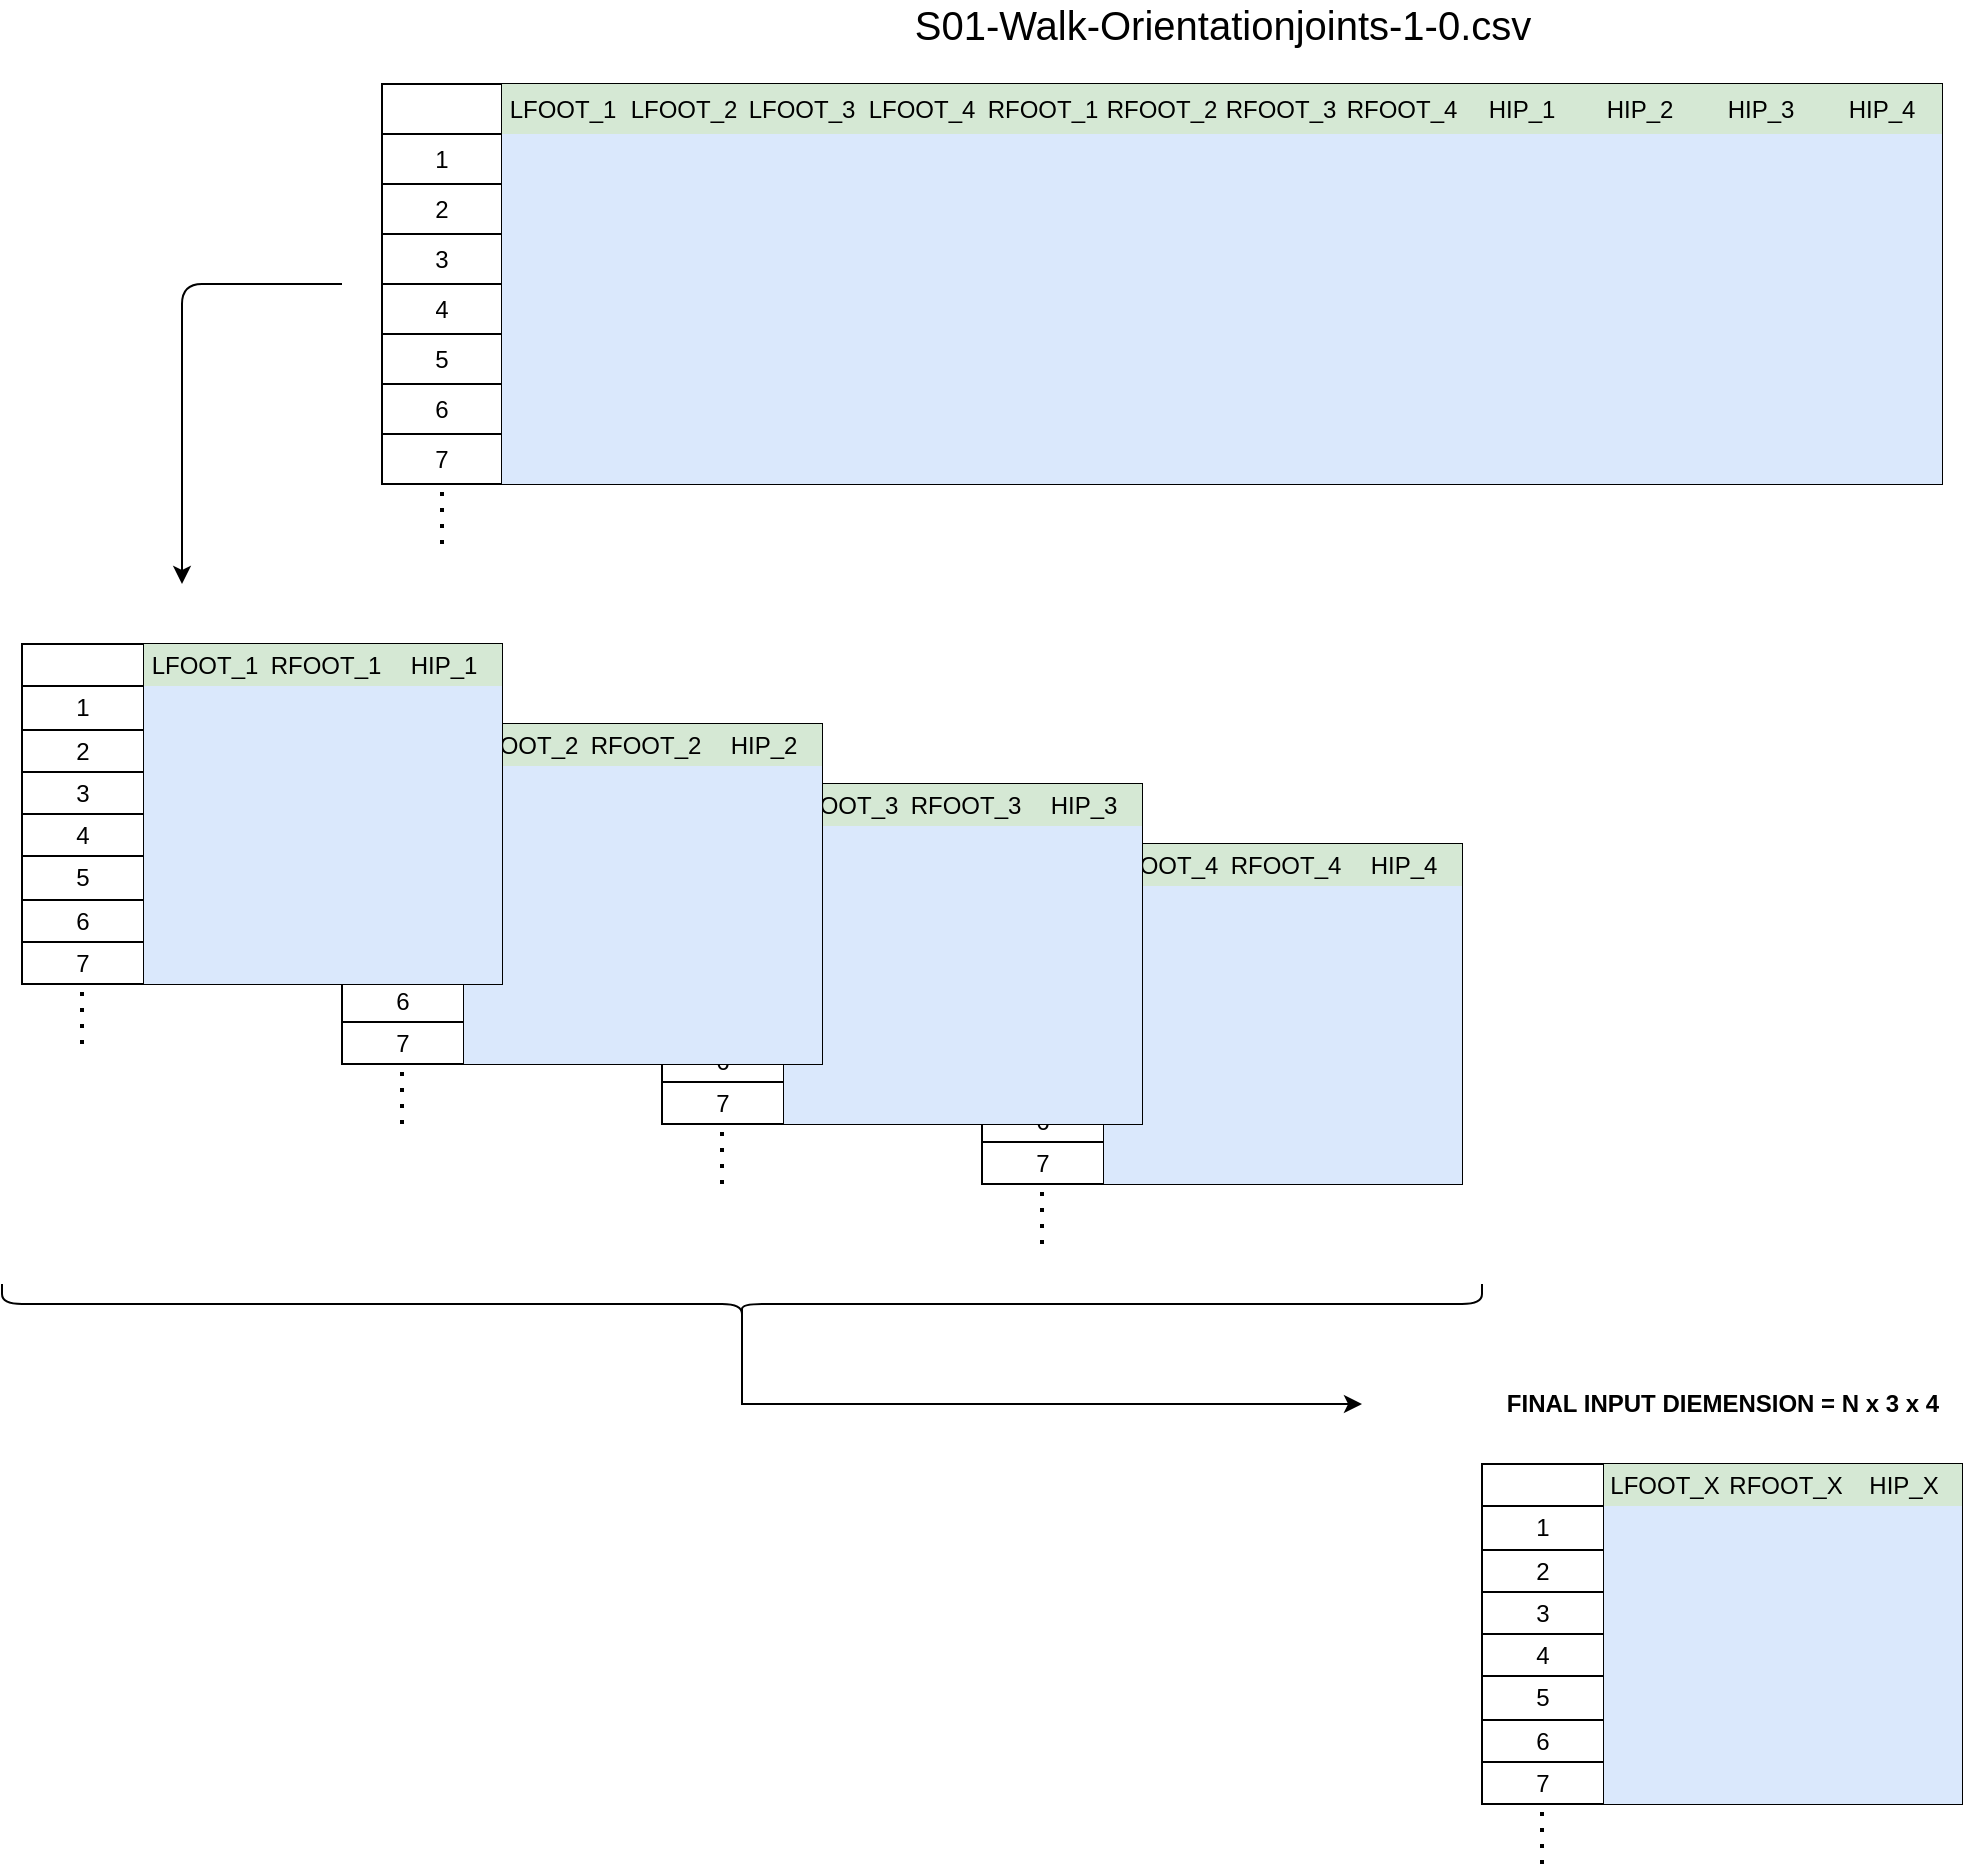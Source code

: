 <mxfile version="14.4.8" type="device"><diagram id="uJuYvN1TUG1xHv-GUPG8" name="Page-1"><mxGraphModel dx="1186" dy="1108" grid="1" gridSize="10" guides="1" tooltips="1" connect="1" arrows="1" fold="1" page="1" pageScale="1" pageWidth="1100" pageHeight="850" math="0" shadow="0"><root><mxCell id="0"/><mxCell id="1" parent="0"/><mxCell id="idG53WZpzAcpsZzhAytH-406" value="" style="shape=table;html=1;whiteSpace=wrap;startSize=0;container=1;collapsible=0;childLayout=tableLayout;" vertex="1" parent="1"><mxGeometry x="520" y="460" width="240" height="170" as="geometry"/></mxCell><mxCell id="idG53WZpzAcpsZzhAytH-407" value="" style="shape=partialRectangle;html=1;whiteSpace=wrap;collapsible=0;dropTarget=0;pointerEvents=0;fillColor=none;top=0;left=0;bottom=0;right=0;points=[[0,0.5],[1,0.5]];portConstraint=eastwest;" vertex="1" parent="idG53WZpzAcpsZzhAytH-406"><mxGeometry width="240" height="21" as="geometry"/></mxCell><mxCell id="idG53WZpzAcpsZzhAytH-408" value="" style="shape=partialRectangle;html=1;whiteSpace=wrap;connectable=0;overflow=hidden;fillColor=none;top=0;left=0;bottom=0;right=0;" vertex="1" parent="idG53WZpzAcpsZzhAytH-407"><mxGeometry width="61" height="21" as="geometry"/></mxCell><mxCell id="idG53WZpzAcpsZzhAytH-409" value="LFOOT_4" style="shape=partialRectangle;html=1;whiteSpace=wrap;connectable=0;overflow=hidden;fillColor=#d5e8d4;top=0;left=0;bottom=0;right=0;strokeColor=#82b366;" vertex="1" parent="idG53WZpzAcpsZzhAytH-407"><mxGeometry x="61" width="61" height="21" as="geometry"/></mxCell><mxCell id="idG53WZpzAcpsZzhAytH-410" value="RFOOT_4" style="shape=partialRectangle;html=1;whiteSpace=wrap;connectable=0;overflow=hidden;fillColor=#d5e8d4;top=0;left=0;bottom=0;right=0;strokeColor=#82b366;" vertex="1" parent="idG53WZpzAcpsZzhAytH-407"><mxGeometry x="122" width="60" height="21" as="geometry"/></mxCell><mxCell id="idG53WZpzAcpsZzhAytH-411" value="HIP_4" style="shape=partialRectangle;html=1;whiteSpace=wrap;connectable=0;overflow=hidden;fillColor=#d5e8d4;top=0;left=0;bottom=0;right=0;strokeColor=#82b366;" vertex="1" parent="idG53WZpzAcpsZzhAytH-407"><mxGeometry x="182" width="58" height="21" as="geometry"/></mxCell><mxCell id="idG53WZpzAcpsZzhAytH-412" value="" style="shape=partialRectangle;html=1;whiteSpace=wrap;collapsible=0;dropTarget=0;pointerEvents=0;fillColor=none;top=0;left=0;bottom=0;right=0;points=[[0,0.5],[1,0.5]];portConstraint=eastwest;" vertex="1" parent="idG53WZpzAcpsZzhAytH-406"><mxGeometry y="21" width="240" height="22" as="geometry"/></mxCell><mxCell id="idG53WZpzAcpsZzhAytH-413" value="1" style="shape=partialRectangle;html=1;whiteSpace=wrap;connectable=0;overflow=hidden;fillColor=none;top=0;left=0;bottom=0;right=0;" vertex="1" parent="idG53WZpzAcpsZzhAytH-412"><mxGeometry width="61" height="22" as="geometry"/></mxCell><mxCell id="idG53WZpzAcpsZzhAytH-414" value="" style="shape=partialRectangle;html=1;whiteSpace=wrap;connectable=0;overflow=hidden;fillColor=#dae8fc;top=0;left=0;bottom=0;right=0;strokeColor=#6c8ebf;" vertex="1" parent="idG53WZpzAcpsZzhAytH-412"><mxGeometry x="61" width="61" height="22" as="geometry"/></mxCell><mxCell id="idG53WZpzAcpsZzhAytH-415" value="" style="shape=partialRectangle;html=1;whiteSpace=wrap;connectable=0;overflow=hidden;fillColor=#dae8fc;top=0;left=0;bottom=0;right=0;strokeColor=#6c8ebf;" vertex="1" parent="idG53WZpzAcpsZzhAytH-412"><mxGeometry x="122" width="60" height="22" as="geometry"/></mxCell><mxCell id="idG53WZpzAcpsZzhAytH-416" style="shape=partialRectangle;html=1;whiteSpace=wrap;connectable=0;overflow=hidden;fillColor=#dae8fc;top=0;left=0;bottom=0;right=0;strokeColor=#6c8ebf;" vertex="1" parent="idG53WZpzAcpsZzhAytH-412"><mxGeometry x="182" width="58" height="22" as="geometry"/></mxCell><mxCell id="idG53WZpzAcpsZzhAytH-417" value="" style="shape=partialRectangle;html=1;whiteSpace=wrap;collapsible=0;dropTarget=0;pointerEvents=0;fillColor=none;top=0;left=0;bottom=0;right=0;points=[[0,0.5],[1,0.5]];portConstraint=eastwest;" vertex="1" parent="idG53WZpzAcpsZzhAytH-406"><mxGeometry y="43" width="240" height="21" as="geometry"/></mxCell><mxCell id="idG53WZpzAcpsZzhAytH-418" value="2" style="shape=partialRectangle;html=1;whiteSpace=wrap;connectable=0;overflow=hidden;fillColor=none;top=0;left=0;bottom=0;right=0;" vertex="1" parent="idG53WZpzAcpsZzhAytH-417"><mxGeometry width="61" height="21" as="geometry"/></mxCell><mxCell id="idG53WZpzAcpsZzhAytH-419" value="" style="shape=partialRectangle;html=1;whiteSpace=wrap;connectable=0;overflow=hidden;fillColor=#dae8fc;top=0;left=0;bottom=0;right=0;strokeColor=#6c8ebf;" vertex="1" parent="idG53WZpzAcpsZzhAytH-417"><mxGeometry x="61" width="61" height="21" as="geometry"/></mxCell><mxCell id="idG53WZpzAcpsZzhAytH-420" value="" style="shape=partialRectangle;html=1;whiteSpace=wrap;connectable=0;overflow=hidden;fillColor=#dae8fc;top=0;left=0;bottom=0;right=0;strokeColor=#6c8ebf;" vertex="1" parent="idG53WZpzAcpsZzhAytH-417"><mxGeometry x="122" width="60" height="21" as="geometry"/></mxCell><mxCell id="idG53WZpzAcpsZzhAytH-421" style="shape=partialRectangle;html=1;whiteSpace=wrap;connectable=0;overflow=hidden;fillColor=#dae8fc;top=0;left=0;bottom=0;right=0;strokeColor=#6c8ebf;" vertex="1" parent="idG53WZpzAcpsZzhAytH-417"><mxGeometry x="182" width="58" height="21" as="geometry"/></mxCell><mxCell id="idG53WZpzAcpsZzhAytH-422" value="" style="shape=partialRectangle;html=1;whiteSpace=wrap;collapsible=0;dropTarget=0;pointerEvents=0;fillColor=none;top=0;left=0;bottom=0;right=0;points=[[0,0.5],[1,0.5]];portConstraint=eastwest;" vertex="1" parent="idG53WZpzAcpsZzhAytH-406"><mxGeometry y="64" width="240" height="21" as="geometry"/></mxCell><mxCell id="idG53WZpzAcpsZzhAytH-423" value="3" style="shape=partialRectangle;html=1;whiteSpace=wrap;connectable=0;overflow=hidden;fillColor=none;top=0;left=0;bottom=0;right=0;" vertex="1" parent="idG53WZpzAcpsZzhAytH-422"><mxGeometry width="61" height="21" as="geometry"/></mxCell><mxCell id="idG53WZpzAcpsZzhAytH-424" value="" style="shape=partialRectangle;html=1;whiteSpace=wrap;connectable=0;overflow=hidden;fillColor=#dae8fc;top=0;left=0;bottom=0;right=0;strokeColor=#6c8ebf;" vertex="1" parent="idG53WZpzAcpsZzhAytH-422"><mxGeometry x="61" width="61" height="21" as="geometry"/></mxCell><mxCell id="idG53WZpzAcpsZzhAytH-425" value="" style="shape=partialRectangle;html=1;whiteSpace=wrap;connectable=0;overflow=hidden;fillColor=#dae8fc;top=0;left=0;bottom=0;right=0;strokeColor=#6c8ebf;" vertex="1" parent="idG53WZpzAcpsZzhAytH-422"><mxGeometry x="122" width="60" height="21" as="geometry"/></mxCell><mxCell id="idG53WZpzAcpsZzhAytH-426" style="shape=partialRectangle;html=1;whiteSpace=wrap;connectable=0;overflow=hidden;fillColor=#dae8fc;top=0;left=0;bottom=0;right=0;strokeColor=#6c8ebf;" vertex="1" parent="idG53WZpzAcpsZzhAytH-422"><mxGeometry x="182" width="58" height="21" as="geometry"/></mxCell><mxCell id="idG53WZpzAcpsZzhAytH-427" value="" style="shape=partialRectangle;html=1;whiteSpace=wrap;collapsible=0;dropTarget=0;pointerEvents=0;fillColor=none;top=0;left=0;bottom=0;right=0;points=[[0,0.5],[1,0.5]];portConstraint=eastwest;" vertex="1" parent="idG53WZpzAcpsZzhAytH-406"><mxGeometry y="85" width="240" height="21" as="geometry"/></mxCell><mxCell id="idG53WZpzAcpsZzhAytH-428" value="4" style="shape=partialRectangle;html=1;whiteSpace=wrap;connectable=0;overflow=hidden;fillColor=none;top=0;left=0;bottom=0;right=0;" vertex="1" parent="idG53WZpzAcpsZzhAytH-427"><mxGeometry width="61" height="21" as="geometry"/></mxCell><mxCell id="idG53WZpzAcpsZzhAytH-429" value="" style="shape=partialRectangle;html=1;whiteSpace=wrap;connectable=0;overflow=hidden;fillColor=#dae8fc;top=0;left=0;bottom=0;right=0;strokeColor=#6c8ebf;" vertex="1" parent="idG53WZpzAcpsZzhAytH-427"><mxGeometry x="61" width="61" height="21" as="geometry"/></mxCell><mxCell id="idG53WZpzAcpsZzhAytH-430" value="" style="shape=partialRectangle;html=1;whiteSpace=wrap;connectable=0;overflow=hidden;fillColor=#dae8fc;top=0;left=0;bottom=0;right=0;strokeColor=#6c8ebf;" vertex="1" parent="idG53WZpzAcpsZzhAytH-427"><mxGeometry x="122" width="60" height="21" as="geometry"/></mxCell><mxCell id="idG53WZpzAcpsZzhAytH-431" style="shape=partialRectangle;html=1;whiteSpace=wrap;connectable=0;overflow=hidden;fillColor=#dae8fc;top=0;left=0;bottom=0;right=0;strokeColor=#6c8ebf;" vertex="1" parent="idG53WZpzAcpsZzhAytH-427"><mxGeometry x="182" width="58" height="21" as="geometry"/></mxCell><mxCell id="idG53WZpzAcpsZzhAytH-432" style="shape=partialRectangle;html=1;whiteSpace=wrap;collapsible=0;dropTarget=0;pointerEvents=0;fillColor=none;top=0;left=0;bottom=0;right=0;points=[[0,0.5],[1,0.5]];portConstraint=eastwest;" vertex="1" parent="idG53WZpzAcpsZzhAytH-406"><mxGeometry y="106" width="240" height="22" as="geometry"/></mxCell><mxCell id="idG53WZpzAcpsZzhAytH-433" value="5" style="shape=partialRectangle;html=1;whiteSpace=wrap;connectable=0;overflow=hidden;fillColor=none;top=0;left=0;bottom=0;right=0;" vertex="1" parent="idG53WZpzAcpsZzhAytH-432"><mxGeometry width="61" height="22" as="geometry"/></mxCell><mxCell id="idG53WZpzAcpsZzhAytH-434" style="shape=partialRectangle;html=1;whiteSpace=wrap;connectable=0;overflow=hidden;fillColor=#dae8fc;top=0;left=0;bottom=0;right=0;strokeColor=#6c8ebf;" vertex="1" parent="idG53WZpzAcpsZzhAytH-432"><mxGeometry x="61" width="61" height="22" as="geometry"/></mxCell><mxCell id="idG53WZpzAcpsZzhAytH-435" style="shape=partialRectangle;html=1;whiteSpace=wrap;connectable=0;overflow=hidden;fillColor=#dae8fc;top=0;left=0;bottom=0;right=0;strokeColor=#6c8ebf;" vertex="1" parent="idG53WZpzAcpsZzhAytH-432"><mxGeometry x="122" width="60" height="22" as="geometry"/></mxCell><mxCell id="idG53WZpzAcpsZzhAytH-436" style="shape=partialRectangle;html=1;whiteSpace=wrap;connectable=0;overflow=hidden;fillColor=#dae8fc;top=0;left=0;bottom=0;right=0;strokeColor=#6c8ebf;" vertex="1" parent="idG53WZpzAcpsZzhAytH-432"><mxGeometry x="182" width="58" height="22" as="geometry"/></mxCell><mxCell id="idG53WZpzAcpsZzhAytH-437" style="shape=partialRectangle;html=1;whiteSpace=wrap;collapsible=0;dropTarget=0;pointerEvents=0;fillColor=none;top=0;left=0;bottom=0;right=0;points=[[0,0.5],[1,0.5]];portConstraint=eastwest;" vertex="1" parent="idG53WZpzAcpsZzhAytH-406"><mxGeometry y="128" width="240" height="21" as="geometry"/></mxCell><mxCell id="idG53WZpzAcpsZzhAytH-438" value="6" style="shape=partialRectangle;html=1;whiteSpace=wrap;connectable=0;overflow=hidden;fillColor=none;top=0;left=0;bottom=0;right=0;" vertex="1" parent="idG53WZpzAcpsZzhAytH-437"><mxGeometry width="61" height="21" as="geometry"/></mxCell><mxCell id="idG53WZpzAcpsZzhAytH-439" style="shape=partialRectangle;html=1;whiteSpace=wrap;connectable=0;overflow=hidden;fillColor=#dae8fc;top=0;left=0;bottom=0;right=0;strokeColor=#6c8ebf;" vertex="1" parent="idG53WZpzAcpsZzhAytH-437"><mxGeometry x="61" width="61" height="21" as="geometry"/></mxCell><mxCell id="idG53WZpzAcpsZzhAytH-440" style="shape=partialRectangle;html=1;whiteSpace=wrap;connectable=0;overflow=hidden;fillColor=#dae8fc;top=0;left=0;bottom=0;right=0;strokeColor=#6c8ebf;" vertex="1" parent="idG53WZpzAcpsZzhAytH-437"><mxGeometry x="122" width="60" height="21" as="geometry"/></mxCell><mxCell id="idG53WZpzAcpsZzhAytH-441" style="shape=partialRectangle;html=1;whiteSpace=wrap;connectable=0;overflow=hidden;fillColor=#dae8fc;top=0;left=0;bottom=0;right=0;strokeColor=#6c8ebf;" vertex="1" parent="idG53WZpzAcpsZzhAytH-437"><mxGeometry x="182" width="58" height="21" as="geometry"/></mxCell><mxCell id="idG53WZpzAcpsZzhAytH-442" style="shape=partialRectangle;html=1;whiteSpace=wrap;collapsible=0;dropTarget=0;pointerEvents=0;fillColor=none;top=0;left=0;bottom=0;right=0;points=[[0,0.5],[1,0.5]];portConstraint=eastwest;" vertex="1" parent="idG53WZpzAcpsZzhAytH-406"><mxGeometry y="149" width="240" height="21" as="geometry"/></mxCell><mxCell id="idG53WZpzAcpsZzhAytH-443" value="7" style="shape=partialRectangle;html=1;whiteSpace=wrap;connectable=0;overflow=hidden;fillColor=none;top=0;left=0;bottom=0;right=0;" vertex="1" parent="idG53WZpzAcpsZzhAytH-442"><mxGeometry width="61" height="21" as="geometry"/></mxCell><mxCell id="idG53WZpzAcpsZzhAytH-444" style="shape=partialRectangle;html=1;whiteSpace=wrap;connectable=0;overflow=hidden;fillColor=#dae8fc;top=0;left=0;bottom=0;right=0;strokeColor=#6c8ebf;" vertex="1" parent="idG53WZpzAcpsZzhAytH-442"><mxGeometry x="61" width="61" height="21" as="geometry"/></mxCell><mxCell id="idG53WZpzAcpsZzhAytH-445" style="shape=partialRectangle;html=1;whiteSpace=wrap;connectable=0;overflow=hidden;fillColor=#dae8fc;top=0;left=0;bottom=0;right=0;strokeColor=#6c8ebf;" vertex="1" parent="idG53WZpzAcpsZzhAytH-442"><mxGeometry x="122" width="60" height="21" as="geometry"/></mxCell><mxCell id="idG53WZpzAcpsZzhAytH-446" style="shape=partialRectangle;html=1;whiteSpace=wrap;connectable=0;overflow=hidden;fillColor=#dae8fc;top=0;left=0;bottom=0;right=0;strokeColor=#6c8ebf;" vertex="1" parent="idG53WZpzAcpsZzhAytH-442"><mxGeometry x="182" width="58" height="21" as="geometry"/></mxCell><mxCell id="idG53WZpzAcpsZzhAytH-365" value="" style="shape=table;html=1;whiteSpace=wrap;startSize=0;container=1;collapsible=0;childLayout=tableLayout;" vertex="1" parent="1"><mxGeometry x="360" y="430" width="240" height="170" as="geometry"/></mxCell><mxCell id="idG53WZpzAcpsZzhAytH-366" value="" style="shape=partialRectangle;html=1;whiteSpace=wrap;collapsible=0;dropTarget=0;pointerEvents=0;fillColor=none;top=0;left=0;bottom=0;right=0;points=[[0,0.5],[1,0.5]];portConstraint=eastwest;" vertex="1" parent="idG53WZpzAcpsZzhAytH-365"><mxGeometry width="240" height="21" as="geometry"/></mxCell><mxCell id="idG53WZpzAcpsZzhAytH-367" value="" style="shape=partialRectangle;html=1;whiteSpace=wrap;connectable=0;overflow=hidden;fillColor=none;top=0;left=0;bottom=0;right=0;" vertex="1" parent="idG53WZpzAcpsZzhAytH-366"><mxGeometry width="61" height="21" as="geometry"/></mxCell><mxCell id="idG53WZpzAcpsZzhAytH-368" value="LFOOT_3" style="shape=partialRectangle;html=1;whiteSpace=wrap;connectable=0;overflow=hidden;fillColor=#d5e8d4;top=0;left=0;bottom=0;right=0;strokeColor=#82b366;" vertex="1" parent="idG53WZpzAcpsZzhAytH-366"><mxGeometry x="61" width="61" height="21" as="geometry"/></mxCell><mxCell id="idG53WZpzAcpsZzhAytH-369" value="RFOOT_3" style="shape=partialRectangle;html=1;whiteSpace=wrap;connectable=0;overflow=hidden;fillColor=#d5e8d4;top=0;left=0;bottom=0;right=0;strokeColor=#82b366;" vertex="1" parent="idG53WZpzAcpsZzhAytH-366"><mxGeometry x="122" width="60" height="21" as="geometry"/></mxCell><mxCell id="idG53WZpzAcpsZzhAytH-370" value="HIP_3" style="shape=partialRectangle;html=1;whiteSpace=wrap;connectable=0;overflow=hidden;fillColor=#d5e8d4;top=0;left=0;bottom=0;right=0;strokeColor=#82b366;" vertex="1" parent="idG53WZpzAcpsZzhAytH-366"><mxGeometry x="182" width="58" height="21" as="geometry"/></mxCell><mxCell id="idG53WZpzAcpsZzhAytH-371" value="" style="shape=partialRectangle;html=1;whiteSpace=wrap;collapsible=0;dropTarget=0;pointerEvents=0;fillColor=none;top=0;left=0;bottom=0;right=0;points=[[0,0.5],[1,0.5]];portConstraint=eastwest;" vertex="1" parent="idG53WZpzAcpsZzhAytH-365"><mxGeometry y="21" width="240" height="22" as="geometry"/></mxCell><mxCell id="idG53WZpzAcpsZzhAytH-372" value="1" style="shape=partialRectangle;html=1;whiteSpace=wrap;connectable=0;overflow=hidden;fillColor=none;top=0;left=0;bottom=0;right=0;" vertex="1" parent="idG53WZpzAcpsZzhAytH-371"><mxGeometry width="61" height="22" as="geometry"/></mxCell><mxCell id="idG53WZpzAcpsZzhAytH-373" value="" style="shape=partialRectangle;html=1;whiteSpace=wrap;connectable=0;overflow=hidden;fillColor=#dae8fc;top=0;left=0;bottom=0;right=0;strokeColor=#6c8ebf;" vertex="1" parent="idG53WZpzAcpsZzhAytH-371"><mxGeometry x="61" width="61" height="22" as="geometry"/></mxCell><mxCell id="idG53WZpzAcpsZzhAytH-374" value="" style="shape=partialRectangle;html=1;whiteSpace=wrap;connectable=0;overflow=hidden;fillColor=#dae8fc;top=0;left=0;bottom=0;right=0;strokeColor=#6c8ebf;" vertex="1" parent="idG53WZpzAcpsZzhAytH-371"><mxGeometry x="122" width="60" height="22" as="geometry"/></mxCell><mxCell id="idG53WZpzAcpsZzhAytH-375" style="shape=partialRectangle;html=1;whiteSpace=wrap;connectable=0;overflow=hidden;fillColor=#dae8fc;top=0;left=0;bottom=0;right=0;strokeColor=#6c8ebf;" vertex="1" parent="idG53WZpzAcpsZzhAytH-371"><mxGeometry x="182" width="58" height="22" as="geometry"/></mxCell><mxCell id="idG53WZpzAcpsZzhAytH-376" value="" style="shape=partialRectangle;html=1;whiteSpace=wrap;collapsible=0;dropTarget=0;pointerEvents=0;fillColor=none;top=0;left=0;bottom=0;right=0;points=[[0,0.5],[1,0.5]];portConstraint=eastwest;" vertex="1" parent="idG53WZpzAcpsZzhAytH-365"><mxGeometry y="43" width="240" height="21" as="geometry"/></mxCell><mxCell id="idG53WZpzAcpsZzhAytH-377" value="2" style="shape=partialRectangle;html=1;whiteSpace=wrap;connectable=0;overflow=hidden;fillColor=none;top=0;left=0;bottom=0;right=0;" vertex="1" parent="idG53WZpzAcpsZzhAytH-376"><mxGeometry width="61" height="21" as="geometry"/></mxCell><mxCell id="idG53WZpzAcpsZzhAytH-378" value="" style="shape=partialRectangle;html=1;whiteSpace=wrap;connectable=0;overflow=hidden;fillColor=#dae8fc;top=0;left=0;bottom=0;right=0;strokeColor=#6c8ebf;" vertex="1" parent="idG53WZpzAcpsZzhAytH-376"><mxGeometry x="61" width="61" height="21" as="geometry"/></mxCell><mxCell id="idG53WZpzAcpsZzhAytH-379" value="" style="shape=partialRectangle;html=1;whiteSpace=wrap;connectable=0;overflow=hidden;fillColor=#dae8fc;top=0;left=0;bottom=0;right=0;strokeColor=#6c8ebf;" vertex="1" parent="idG53WZpzAcpsZzhAytH-376"><mxGeometry x="122" width="60" height="21" as="geometry"/></mxCell><mxCell id="idG53WZpzAcpsZzhAytH-380" style="shape=partialRectangle;html=1;whiteSpace=wrap;connectable=0;overflow=hidden;fillColor=#dae8fc;top=0;left=0;bottom=0;right=0;strokeColor=#6c8ebf;" vertex="1" parent="idG53WZpzAcpsZzhAytH-376"><mxGeometry x="182" width="58" height="21" as="geometry"/></mxCell><mxCell id="idG53WZpzAcpsZzhAytH-381" value="" style="shape=partialRectangle;html=1;whiteSpace=wrap;collapsible=0;dropTarget=0;pointerEvents=0;fillColor=none;top=0;left=0;bottom=0;right=0;points=[[0,0.5],[1,0.5]];portConstraint=eastwest;" vertex="1" parent="idG53WZpzAcpsZzhAytH-365"><mxGeometry y="64" width="240" height="21" as="geometry"/></mxCell><mxCell id="idG53WZpzAcpsZzhAytH-382" value="3" style="shape=partialRectangle;html=1;whiteSpace=wrap;connectable=0;overflow=hidden;fillColor=none;top=0;left=0;bottom=0;right=0;" vertex="1" parent="idG53WZpzAcpsZzhAytH-381"><mxGeometry width="61" height="21" as="geometry"/></mxCell><mxCell id="idG53WZpzAcpsZzhAytH-383" value="" style="shape=partialRectangle;html=1;whiteSpace=wrap;connectable=0;overflow=hidden;fillColor=#dae8fc;top=0;left=0;bottom=0;right=0;strokeColor=#6c8ebf;" vertex="1" parent="idG53WZpzAcpsZzhAytH-381"><mxGeometry x="61" width="61" height="21" as="geometry"/></mxCell><mxCell id="idG53WZpzAcpsZzhAytH-384" value="" style="shape=partialRectangle;html=1;whiteSpace=wrap;connectable=0;overflow=hidden;fillColor=#dae8fc;top=0;left=0;bottom=0;right=0;strokeColor=#6c8ebf;" vertex="1" parent="idG53WZpzAcpsZzhAytH-381"><mxGeometry x="122" width="60" height="21" as="geometry"/></mxCell><mxCell id="idG53WZpzAcpsZzhAytH-385" style="shape=partialRectangle;html=1;whiteSpace=wrap;connectable=0;overflow=hidden;fillColor=#dae8fc;top=0;left=0;bottom=0;right=0;strokeColor=#6c8ebf;" vertex="1" parent="idG53WZpzAcpsZzhAytH-381"><mxGeometry x="182" width="58" height="21" as="geometry"/></mxCell><mxCell id="idG53WZpzAcpsZzhAytH-386" value="" style="shape=partialRectangle;html=1;whiteSpace=wrap;collapsible=0;dropTarget=0;pointerEvents=0;fillColor=none;top=0;left=0;bottom=0;right=0;points=[[0,0.5],[1,0.5]];portConstraint=eastwest;" vertex="1" parent="idG53WZpzAcpsZzhAytH-365"><mxGeometry y="85" width="240" height="21" as="geometry"/></mxCell><mxCell id="idG53WZpzAcpsZzhAytH-387" value="4" style="shape=partialRectangle;html=1;whiteSpace=wrap;connectable=0;overflow=hidden;fillColor=none;top=0;left=0;bottom=0;right=0;" vertex="1" parent="idG53WZpzAcpsZzhAytH-386"><mxGeometry width="61" height="21" as="geometry"/></mxCell><mxCell id="idG53WZpzAcpsZzhAytH-388" value="" style="shape=partialRectangle;html=1;whiteSpace=wrap;connectable=0;overflow=hidden;fillColor=#dae8fc;top=0;left=0;bottom=0;right=0;strokeColor=#6c8ebf;" vertex="1" parent="idG53WZpzAcpsZzhAytH-386"><mxGeometry x="61" width="61" height="21" as="geometry"/></mxCell><mxCell id="idG53WZpzAcpsZzhAytH-389" value="" style="shape=partialRectangle;html=1;whiteSpace=wrap;connectable=0;overflow=hidden;fillColor=#dae8fc;top=0;left=0;bottom=0;right=0;strokeColor=#6c8ebf;" vertex="1" parent="idG53WZpzAcpsZzhAytH-386"><mxGeometry x="122" width="60" height="21" as="geometry"/></mxCell><mxCell id="idG53WZpzAcpsZzhAytH-390" style="shape=partialRectangle;html=1;whiteSpace=wrap;connectable=0;overflow=hidden;fillColor=#dae8fc;top=0;left=0;bottom=0;right=0;strokeColor=#6c8ebf;" vertex="1" parent="idG53WZpzAcpsZzhAytH-386"><mxGeometry x="182" width="58" height="21" as="geometry"/></mxCell><mxCell id="idG53WZpzAcpsZzhAytH-391" style="shape=partialRectangle;html=1;whiteSpace=wrap;collapsible=0;dropTarget=0;pointerEvents=0;fillColor=none;top=0;left=0;bottom=0;right=0;points=[[0,0.5],[1,0.5]];portConstraint=eastwest;" vertex="1" parent="idG53WZpzAcpsZzhAytH-365"><mxGeometry y="106" width="240" height="22" as="geometry"/></mxCell><mxCell id="idG53WZpzAcpsZzhAytH-392" value="5" style="shape=partialRectangle;html=1;whiteSpace=wrap;connectable=0;overflow=hidden;fillColor=none;top=0;left=0;bottom=0;right=0;" vertex="1" parent="idG53WZpzAcpsZzhAytH-391"><mxGeometry width="61" height="22" as="geometry"/></mxCell><mxCell id="idG53WZpzAcpsZzhAytH-393" style="shape=partialRectangle;html=1;whiteSpace=wrap;connectable=0;overflow=hidden;fillColor=#dae8fc;top=0;left=0;bottom=0;right=0;strokeColor=#6c8ebf;" vertex="1" parent="idG53WZpzAcpsZzhAytH-391"><mxGeometry x="61" width="61" height="22" as="geometry"/></mxCell><mxCell id="idG53WZpzAcpsZzhAytH-394" style="shape=partialRectangle;html=1;whiteSpace=wrap;connectable=0;overflow=hidden;fillColor=#dae8fc;top=0;left=0;bottom=0;right=0;strokeColor=#6c8ebf;" vertex="1" parent="idG53WZpzAcpsZzhAytH-391"><mxGeometry x="122" width="60" height="22" as="geometry"/></mxCell><mxCell id="idG53WZpzAcpsZzhAytH-395" style="shape=partialRectangle;html=1;whiteSpace=wrap;connectable=0;overflow=hidden;fillColor=#dae8fc;top=0;left=0;bottom=0;right=0;strokeColor=#6c8ebf;" vertex="1" parent="idG53WZpzAcpsZzhAytH-391"><mxGeometry x="182" width="58" height="22" as="geometry"/></mxCell><mxCell id="idG53WZpzAcpsZzhAytH-396" style="shape=partialRectangle;html=1;whiteSpace=wrap;collapsible=0;dropTarget=0;pointerEvents=0;fillColor=none;top=0;left=0;bottom=0;right=0;points=[[0,0.5],[1,0.5]];portConstraint=eastwest;" vertex="1" parent="idG53WZpzAcpsZzhAytH-365"><mxGeometry y="128" width="240" height="21" as="geometry"/></mxCell><mxCell id="idG53WZpzAcpsZzhAytH-397" value="6" style="shape=partialRectangle;html=1;whiteSpace=wrap;connectable=0;overflow=hidden;fillColor=none;top=0;left=0;bottom=0;right=0;" vertex="1" parent="idG53WZpzAcpsZzhAytH-396"><mxGeometry width="61" height="21" as="geometry"/></mxCell><mxCell id="idG53WZpzAcpsZzhAytH-398" style="shape=partialRectangle;html=1;whiteSpace=wrap;connectable=0;overflow=hidden;fillColor=#dae8fc;top=0;left=0;bottom=0;right=0;strokeColor=#6c8ebf;" vertex="1" parent="idG53WZpzAcpsZzhAytH-396"><mxGeometry x="61" width="61" height="21" as="geometry"/></mxCell><mxCell id="idG53WZpzAcpsZzhAytH-399" style="shape=partialRectangle;html=1;whiteSpace=wrap;connectable=0;overflow=hidden;fillColor=#dae8fc;top=0;left=0;bottom=0;right=0;strokeColor=#6c8ebf;" vertex="1" parent="idG53WZpzAcpsZzhAytH-396"><mxGeometry x="122" width="60" height="21" as="geometry"/></mxCell><mxCell id="idG53WZpzAcpsZzhAytH-400" style="shape=partialRectangle;html=1;whiteSpace=wrap;connectable=0;overflow=hidden;fillColor=#dae8fc;top=0;left=0;bottom=0;right=0;strokeColor=#6c8ebf;" vertex="1" parent="idG53WZpzAcpsZzhAytH-396"><mxGeometry x="182" width="58" height="21" as="geometry"/></mxCell><mxCell id="idG53WZpzAcpsZzhAytH-401" style="shape=partialRectangle;html=1;whiteSpace=wrap;collapsible=0;dropTarget=0;pointerEvents=0;fillColor=none;top=0;left=0;bottom=0;right=0;points=[[0,0.5],[1,0.5]];portConstraint=eastwest;" vertex="1" parent="idG53WZpzAcpsZzhAytH-365"><mxGeometry y="149" width="240" height="21" as="geometry"/></mxCell><mxCell id="idG53WZpzAcpsZzhAytH-402" value="7" style="shape=partialRectangle;html=1;whiteSpace=wrap;connectable=0;overflow=hidden;fillColor=none;top=0;left=0;bottom=0;right=0;" vertex="1" parent="idG53WZpzAcpsZzhAytH-401"><mxGeometry width="61" height="21" as="geometry"/></mxCell><mxCell id="idG53WZpzAcpsZzhAytH-403" style="shape=partialRectangle;html=1;whiteSpace=wrap;connectable=0;overflow=hidden;fillColor=#dae8fc;top=0;left=0;bottom=0;right=0;strokeColor=#6c8ebf;" vertex="1" parent="idG53WZpzAcpsZzhAytH-401"><mxGeometry x="61" width="61" height="21" as="geometry"/></mxCell><mxCell id="idG53WZpzAcpsZzhAytH-404" style="shape=partialRectangle;html=1;whiteSpace=wrap;connectable=0;overflow=hidden;fillColor=#dae8fc;top=0;left=0;bottom=0;right=0;strokeColor=#6c8ebf;" vertex="1" parent="idG53WZpzAcpsZzhAytH-401"><mxGeometry x="122" width="60" height="21" as="geometry"/></mxCell><mxCell id="idG53WZpzAcpsZzhAytH-405" style="shape=partialRectangle;html=1;whiteSpace=wrap;connectable=0;overflow=hidden;fillColor=#dae8fc;top=0;left=0;bottom=0;right=0;strokeColor=#6c8ebf;" vertex="1" parent="idG53WZpzAcpsZzhAytH-401"><mxGeometry x="182" width="58" height="21" as="geometry"/></mxCell><mxCell id="idG53WZpzAcpsZzhAytH-324" value="" style="shape=table;html=1;whiteSpace=wrap;startSize=0;container=1;collapsible=0;childLayout=tableLayout;" vertex="1" parent="1"><mxGeometry x="200" y="400" width="240" height="170" as="geometry"/></mxCell><mxCell id="idG53WZpzAcpsZzhAytH-325" value="" style="shape=partialRectangle;html=1;whiteSpace=wrap;collapsible=0;dropTarget=0;pointerEvents=0;fillColor=none;top=0;left=0;bottom=0;right=0;points=[[0,0.5],[1,0.5]];portConstraint=eastwest;" vertex="1" parent="idG53WZpzAcpsZzhAytH-324"><mxGeometry width="240" height="21" as="geometry"/></mxCell><mxCell id="idG53WZpzAcpsZzhAytH-326" value="" style="shape=partialRectangle;html=1;whiteSpace=wrap;connectable=0;overflow=hidden;fillColor=#dae8fc;top=0;left=0;bottom=0;right=0;strokeColor=#6c8ebf;" vertex="1" parent="idG53WZpzAcpsZzhAytH-325"><mxGeometry width="61" height="21" as="geometry"/></mxCell><mxCell id="idG53WZpzAcpsZzhAytH-327" value="LFOOT_2" style="shape=partialRectangle;html=1;whiteSpace=wrap;connectable=0;overflow=hidden;fillColor=#d5e8d4;top=0;left=0;bottom=0;right=0;strokeColor=#82b366;" vertex="1" parent="idG53WZpzAcpsZzhAytH-325"><mxGeometry x="61" width="61" height="21" as="geometry"/></mxCell><mxCell id="idG53WZpzAcpsZzhAytH-328" value="RFOOT_2" style="shape=partialRectangle;html=1;whiteSpace=wrap;connectable=0;overflow=hidden;fillColor=#d5e8d4;top=0;left=0;bottom=0;right=0;strokeColor=#82b366;" vertex="1" parent="idG53WZpzAcpsZzhAytH-325"><mxGeometry x="122" width="60" height="21" as="geometry"/></mxCell><mxCell id="idG53WZpzAcpsZzhAytH-329" value="HIP_2" style="shape=partialRectangle;html=1;whiteSpace=wrap;connectable=0;overflow=hidden;fillColor=#d5e8d4;top=0;left=0;bottom=0;right=0;strokeColor=#82b366;" vertex="1" parent="idG53WZpzAcpsZzhAytH-325"><mxGeometry x="182" width="58" height="21" as="geometry"/></mxCell><mxCell id="idG53WZpzAcpsZzhAytH-330" value="" style="shape=partialRectangle;html=1;whiteSpace=wrap;collapsible=0;dropTarget=0;pointerEvents=0;fillColor=none;top=0;left=0;bottom=0;right=0;points=[[0,0.5],[1,0.5]];portConstraint=eastwest;" vertex="1" parent="idG53WZpzAcpsZzhAytH-324"><mxGeometry y="21" width="240" height="22" as="geometry"/></mxCell><mxCell id="idG53WZpzAcpsZzhAytH-331" value="1" style="shape=partialRectangle;html=1;whiteSpace=wrap;connectable=0;overflow=hidden;fillColor=#dae8fc;top=0;left=0;bottom=0;right=0;strokeColor=#6c8ebf;" vertex="1" parent="idG53WZpzAcpsZzhAytH-330"><mxGeometry width="61" height="22" as="geometry"/></mxCell><mxCell id="idG53WZpzAcpsZzhAytH-332" value="" style="shape=partialRectangle;html=1;whiteSpace=wrap;connectable=0;overflow=hidden;fillColor=#dae8fc;top=0;left=0;bottom=0;right=0;strokeColor=#6c8ebf;" vertex="1" parent="idG53WZpzAcpsZzhAytH-330"><mxGeometry x="61" width="61" height="22" as="geometry"/></mxCell><mxCell id="idG53WZpzAcpsZzhAytH-333" value="" style="shape=partialRectangle;html=1;whiteSpace=wrap;connectable=0;overflow=hidden;fillColor=#dae8fc;top=0;left=0;bottom=0;right=0;strokeColor=#6c8ebf;" vertex="1" parent="idG53WZpzAcpsZzhAytH-330"><mxGeometry x="122" width="60" height="22" as="geometry"/></mxCell><mxCell id="idG53WZpzAcpsZzhAytH-334" style="shape=partialRectangle;html=1;whiteSpace=wrap;connectable=0;overflow=hidden;fillColor=#dae8fc;top=0;left=0;bottom=0;right=0;strokeColor=#6c8ebf;" vertex="1" parent="idG53WZpzAcpsZzhAytH-330"><mxGeometry x="182" width="58" height="22" as="geometry"/></mxCell><mxCell id="idG53WZpzAcpsZzhAytH-335" value="" style="shape=partialRectangle;html=1;whiteSpace=wrap;collapsible=0;dropTarget=0;pointerEvents=0;fillColor=none;top=0;left=0;bottom=0;right=0;points=[[0,0.5],[1,0.5]];portConstraint=eastwest;" vertex="1" parent="idG53WZpzAcpsZzhAytH-324"><mxGeometry y="43" width="240" height="21" as="geometry"/></mxCell><mxCell id="idG53WZpzAcpsZzhAytH-336" value="2" style="shape=partialRectangle;html=1;whiteSpace=wrap;connectable=0;overflow=hidden;fillColor=#dae8fc;top=0;left=0;bottom=0;right=0;strokeColor=#6c8ebf;" vertex="1" parent="idG53WZpzAcpsZzhAytH-335"><mxGeometry width="61" height="21" as="geometry"/></mxCell><mxCell id="idG53WZpzAcpsZzhAytH-337" value="" style="shape=partialRectangle;html=1;whiteSpace=wrap;connectable=0;overflow=hidden;fillColor=#dae8fc;top=0;left=0;bottom=0;right=0;strokeColor=#6c8ebf;" vertex="1" parent="idG53WZpzAcpsZzhAytH-335"><mxGeometry x="61" width="61" height="21" as="geometry"/></mxCell><mxCell id="idG53WZpzAcpsZzhAytH-338" value="" style="shape=partialRectangle;html=1;whiteSpace=wrap;connectable=0;overflow=hidden;fillColor=#dae8fc;top=0;left=0;bottom=0;right=0;strokeColor=#6c8ebf;" vertex="1" parent="idG53WZpzAcpsZzhAytH-335"><mxGeometry x="122" width="60" height="21" as="geometry"/></mxCell><mxCell id="idG53WZpzAcpsZzhAytH-339" style="shape=partialRectangle;html=1;whiteSpace=wrap;connectable=0;overflow=hidden;fillColor=#dae8fc;top=0;left=0;bottom=0;right=0;strokeColor=#6c8ebf;" vertex="1" parent="idG53WZpzAcpsZzhAytH-335"><mxGeometry x="182" width="58" height="21" as="geometry"/></mxCell><mxCell id="idG53WZpzAcpsZzhAytH-340" value="" style="shape=partialRectangle;html=1;whiteSpace=wrap;collapsible=0;dropTarget=0;pointerEvents=0;fillColor=none;top=0;left=0;bottom=0;right=0;points=[[0,0.5],[1,0.5]];portConstraint=eastwest;" vertex="1" parent="idG53WZpzAcpsZzhAytH-324"><mxGeometry y="64" width="240" height="21" as="geometry"/></mxCell><mxCell id="idG53WZpzAcpsZzhAytH-341" value="3" style="shape=partialRectangle;html=1;whiteSpace=wrap;connectable=0;overflow=hidden;fillColor=#dae8fc;top=0;left=0;bottom=0;right=0;strokeColor=#6c8ebf;" vertex="1" parent="idG53WZpzAcpsZzhAytH-340"><mxGeometry width="61" height="21" as="geometry"/></mxCell><mxCell id="idG53WZpzAcpsZzhAytH-342" value="" style="shape=partialRectangle;html=1;whiteSpace=wrap;connectable=0;overflow=hidden;fillColor=#dae8fc;top=0;left=0;bottom=0;right=0;strokeColor=#6c8ebf;" vertex="1" parent="idG53WZpzAcpsZzhAytH-340"><mxGeometry x="61" width="61" height="21" as="geometry"/></mxCell><mxCell id="idG53WZpzAcpsZzhAytH-343" value="" style="shape=partialRectangle;html=1;whiteSpace=wrap;connectable=0;overflow=hidden;fillColor=#dae8fc;top=0;left=0;bottom=0;right=0;strokeColor=#6c8ebf;" vertex="1" parent="idG53WZpzAcpsZzhAytH-340"><mxGeometry x="122" width="60" height="21" as="geometry"/></mxCell><mxCell id="idG53WZpzAcpsZzhAytH-344" style="shape=partialRectangle;html=1;whiteSpace=wrap;connectable=0;overflow=hidden;fillColor=#dae8fc;top=0;left=0;bottom=0;right=0;strokeColor=#6c8ebf;" vertex="1" parent="idG53WZpzAcpsZzhAytH-340"><mxGeometry x="182" width="58" height="21" as="geometry"/></mxCell><mxCell id="idG53WZpzAcpsZzhAytH-345" value="" style="shape=partialRectangle;html=1;whiteSpace=wrap;collapsible=0;dropTarget=0;pointerEvents=0;fillColor=none;top=0;left=0;bottom=0;right=0;points=[[0,0.5],[1,0.5]];portConstraint=eastwest;" vertex="1" parent="idG53WZpzAcpsZzhAytH-324"><mxGeometry y="85" width="240" height="21" as="geometry"/></mxCell><mxCell id="idG53WZpzAcpsZzhAytH-346" value="4" style="shape=partialRectangle;html=1;whiteSpace=wrap;connectable=0;overflow=hidden;fillColor=#dae8fc;top=0;left=0;bottom=0;right=0;strokeColor=#6c8ebf;" vertex="1" parent="idG53WZpzAcpsZzhAytH-345"><mxGeometry width="61" height="21" as="geometry"/></mxCell><mxCell id="idG53WZpzAcpsZzhAytH-347" value="" style="shape=partialRectangle;html=1;whiteSpace=wrap;connectable=0;overflow=hidden;fillColor=#dae8fc;top=0;left=0;bottom=0;right=0;strokeColor=#6c8ebf;" vertex="1" parent="idG53WZpzAcpsZzhAytH-345"><mxGeometry x="61" width="61" height="21" as="geometry"/></mxCell><mxCell id="idG53WZpzAcpsZzhAytH-348" value="" style="shape=partialRectangle;html=1;whiteSpace=wrap;connectable=0;overflow=hidden;fillColor=#dae8fc;top=0;left=0;bottom=0;right=0;strokeColor=#6c8ebf;" vertex="1" parent="idG53WZpzAcpsZzhAytH-345"><mxGeometry x="122" width="60" height="21" as="geometry"/></mxCell><mxCell id="idG53WZpzAcpsZzhAytH-349" style="shape=partialRectangle;html=1;whiteSpace=wrap;connectable=0;overflow=hidden;fillColor=#dae8fc;top=0;left=0;bottom=0;right=0;strokeColor=#6c8ebf;" vertex="1" parent="idG53WZpzAcpsZzhAytH-345"><mxGeometry x="182" width="58" height="21" as="geometry"/></mxCell><mxCell id="idG53WZpzAcpsZzhAytH-350" style="shape=partialRectangle;html=1;whiteSpace=wrap;collapsible=0;dropTarget=0;pointerEvents=0;fillColor=none;top=0;left=0;bottom=0;right=0;points=[[0,0.5],[1,0.5]];portConstraint=eastwest;" vertex="1" parent="idG53WZpzAcpsZzhAytH-324"><mxGeometry y="106" width="240" height="22" as="geometry"/></mxCell><mxCell id="idG53WZpzAcpsZzhAytH-351" value="5" style="shape=partialRectangle;html=1;whiteSpace=wrap;connectable=0;overflow=hidden;fillColor=#dae8fc;top=0;left=0;bottom=0;right=0;strokeColor=#6c8ebf;" vertex="1" parent="idG53WZpzAcpsZzhAytH-350"><mxGeometry width="61" height="22" as="geometry"/></mxCell><mxCell id="idG53WZpzAcpsZzhAytH-352" style="shape=partialRectangle;html=1;whiteSpace=wrap;connectable=0;overflow=hidden;fillColor=#dae8fc;top=0;left=0;bottom=0;right=0;strokeColor=#6c8ebf;" vertex="1" parent="idG53WZpzAcpsZzhAytH-350"><mxGeometry x="61" width="61" height="22" as="geometry"/></mxCell><mxCell id="idG53WZpzAcpsZzhAytH-353" style="shape=partialRectangle;html=1;whiteSpace=wrap;connectable=0;overflow=hidden;fillColor=#dae8fc;top=0;left=0;bottom=0;right=0;strokeColor=#6c8ebf;" vertex="1" parent="idG53WZpzAcpsZzhAytH-350"><mxGeometry x="122" width="60" height="22" as="geometry"/></mxCell><mxCell id="idG53WZpzAcpsZzhAytH-354" style="shape=partialRectangle;html=1;whiteSpace=wrap;connectable=0;overflow=hidden;fillColor=#dae8fc;top=0;left=0;bottom=0;right=0;strokeColor=#6c8ebf;" vertex="1" parent="idG53WZpzAcpsZzhAytH-350"><mxGeometry x="182" width="58" height="22" as="geometry"/></mxCell><mxCell id="idG53WZpzAcpsZzhAytH-355" style="shape=partialRectangle;html=1;whiteSpace=wrap;collapsible=0;dropTarget=0;pointerEvents=0;fillColor=none;top=0;left=0;bottom=0;right=0;points=[[0,0.5],[1,0.5]];portConstraint=eastwest;" vertex="1" parent="idG53WZpzAcpsZzhAytH-324"><mxGeometry y="128" width="240" height="21" as="geometry"/></mxCell><mxCell id="idG53WZpzAcpsZzhAytH-356" value="6" style="shape=partialRectangle;html=1;whiteSpace=wrap;connectable=0;overflow=hidden;fillColor=none;top=0;left=0;bottom=0;right=0;" vertex="1" parent="idG53WZpzAcpsZzhAytH-355"><mxGeometry width="61" height="21" as="geometry"/></mxCell><mxCell id="idG53WZpzAcpsZzhAytH-357" style="shape=partialRectangle;html=1;whiteSpace=wrap;connectable=0;overflow=hidden;fillColor=#dae8fc;top=0;left=0;bottom=0;right=0;strokeColor=#6c8ebf;" vertex="1" parent="idG53WZpzAcpsZzhAytH-355"><mxGeometry x="61" width="61" height="21" as="geometry"/></mxCell><mxCell id="idG53WZpzAcpsZzhAytH-358" style="shape=partialRectangle;html=1;whiteSpace=wrap;connectable=0;overflow=hidden;fillColor=#dae8fc;top=0;left=0;bottom=0;right=0;strokeColor=#6c8ebf;" vertex="1" parent="idG53WZpzAcpsZzhAytH-355"><mxGeometry x="122" width="60" height="21" as="geometry"/></mxCell><mxCell id="idG53WZpzAcpsZzhAytH-359" style="shape=partialRectangle;html=1;whiteSpace=wrap;connectable=0;overflow=hidden;fillColor=#dae8fc;top=0;left=0;bottom=0;right=0;strokeColor=#6c8ebf;" vertex="1" parent="idG53WZpzAcpsZzhAytH-355"><mxGeometry x="182" width="58" height="21" as="geometry"/></mxCell><mxCell id="idG53WZpzAcpsZzhAytH-360" style="shape=partialRectangle;html=1;whiteSpace=wrap;collapsible=0;dropTarget=0;pointerEvents=0;fillColor=none;top=0;left=0;bottom=0;right=0;points=[[0,0.5],[1,0.5]];portConstraint=eastwest;" vertex="1" parent="idG53WZpzAcpsZzhAytH-324"><mxGeometry y="149" width="240" height="21" as="geometry"/></mxCell><mxCell id="idG53WZpzAcpsZzhAytH-361" value="7" style="shape=partialRectangle;html=1;whiteSpace=wrap;connectable=0;overflow=hidden;fillColor=none;top=0;left=0;bottom=0;right=0;" vertex="1" parent="idG53WZpzAcpsZzhAytH-360"><mxGeometry width="61" height="21" as="geometry"/></mxCell><mxCell id="idG53WZpzAcpsZzhAytH-362" style="shape=partialRectangle;html=1;whiteSpace=wrap;connectable=0;overflow=hidden;fillColor=#dae8fc;top=0;left=0;bottom=0;right=0;strokeColor=#6c8ebf;" vertex="1" parent="idG53WZpzAcpsZzhAytH-360"><mxGeometry x="61" width="61" height="21" as="geometry"/></mxCell><mxCell id="idG53WZpzAcpsZzhAytH-363" style="shape=partialRectangle;html=1;whiteSpace=wrap;connectable=0;overflow=hidden;fillColor=#dae8fc;top=0;left=0;bottom=0;right=0;strokeColor=#6c8ebf;" vertex="1" parent="idG53WZpzAcpsZzhAytH-360"><mxGeometry x="122" width="60" height="21" as="geometry"/></mxCell><mxCell id="idG53WZpzAcpsZzhAytH-364" style="shape=partialRectangle;html=1;whiteSpace=wrap;connectable=0;overflow=hidden;fillColor=#dae8fc;top=0;left=0;bottom=0;right=0;strokeColor=#6c8ebf;" vertex="1" parent="idG53WZpzAcpsZzhAytH-360"><mxGeometry x="182" width="58" height="21" as="geometry"/></mxCell><mxCell id="Zb-bDoK5As5SKO39dUuK-230" value="" style="shape=table;html=1;whiteSpace=wrap;startSize=0;container=1;collapsible=0;childLayout=tableLayout;" parent="1" vertex="1"><mxGeometry x="220" y="80" width="780" height="200" as="geometry"/></mxCell><mxCell id="Zb-bDoK5As5SKO39dUuK-231" value="" style="shape=partialRectangle;html=1;whiteSpace=wrap;collapsible=0;dropTarget=0;pointerEvents=0;fillColor=none;top=0;left=0;bottom=0;right=0;points=[[0,0.5],[1,0.5]];portConstraint=eastwest;" parent="Zb-bDoK5As5SKO39dUuK-230" vertex="1"><mxGeometry width="780" height="25" as="geometry"/></mxCell><mxCell id="Zb-bDoK5As5SKO39dUuK-232" value="" style="shape=partialRectangle;html=1;whiteSpace=wrap;connectable=0;overflow=hidden;fillColor=none;top=0;left=0;bottom=0;right=0;" parent="Zb-bDoK5As5SKO39dUuK-231" vertex="1"><mxGeometry width="60" height="25" as="geometry"/></mxCell><mxCell id="Zb-bDoK5As5SKO39dUuK-239" value="LFOOT_1" style="shape=partialRectangle;html=1;whiteSpace=wrap;connectable=0;overflow=hidden;fillColor=#d5e8d4;top=0;left=0;bottom=0;right=0;strokeColor=#82b366;" parent="Zb-bDoK5As5SKO39dUuK-231" vertex="1"><mxGeometry x="60" width="61" height="25" as="geometry"/></mxCell><mxCell id="Zb-bDoK5As5SKO39dUuK-240" value="LFOOT_2" style="shape=partialRectangle;html=1;whiteSpace=wrap;connectable=0;overflow=hidden;fillColor=#d5e8d4;top=0;left=0;bottom=0;right=0;strokeColor=#82b366;" parent="Zb-bDoK5As5SKO39dUuK-231" vertex="1"><mxGeometry x="121" width="60" height="25" as="geometry"/></mxCell><mxCell id="Zb-bDoK5As5SKO39dUuK-241" value="LFOOT_3" style="shape=partialRectangle;html=1;whiteSpace=wrap;connectable=0;overflow=hidden;fillColor=#d5e8d4;top=0;left=0;bottom=0;right=0;strokeColor=#82b366;" parent="Zb-bDoK5As5SKO39dUuK-231" vertex="1"><mxGeometry x="181" width="58" height="25" as="geometry"/></mxCell><mxCell id="Zb-bDoK5As5SKO39dUuK-242" value="LFOOT_4" style="shape=partialRectangle;html=1;whiteSpace=wrap;connectable=0;overflow=hidden;fillColor=#d5e8d4;top=0;left=0;bottom=0;right=0;strokeColor=#82b366;" parent="Zb-bDoK5As5SKO39dUuK-231" vertex="1"><mxGeometry x="239" width="62" height="25" as="geometry"/></mxCell><mxCell id="Zb-bDoK5As5SKO39dUuK-243" value="RFOOT_1" style="shape=partialRectangle;html=1;whiteSpace=wrap;connectable=0;overflow=hidden;fillColor=#d5e8d4;top=0;left=0;bottom=0;right=0;strokeColor=#82b366;" parent="Zb-bDoK5As5SKO39dUuK-231" vertex="1"><mxGeometry x="301" width="59" height="25" as="geometry"/></mxCell><mxCell id="Zb-bDoK5As5SKO39dUuK-244" value="RFOOT_2" style="shape=partialRectangle;html=1;whiteSpace=wrap;connectable=0;overflow=hidden;fillColor=#d5e8d4;top=0;left=0;bottom=0;right=0;strokeColor=#82b366;" parent="Zb-bDoK5As5SKO39dUuK-231" vertex="1"><mxGeometry x="360" width="60" height="25" as="geometry"/></mxCell><mxCell id="Zb-bDoK5As5SKO39dUuK-245" value="&lt;div&gt;RFOOT_3&lt;/div&gt;" style="shape=partialRectangle;html=1;whiteSpace=wrap;connectable=0;overflow=hidden;fillColor=#d5e8d4;top=0;left=0;bottom=0;right=0;strokeColor=#82b366;" parent="Zb-bDoK5As5SKO39dUuK-231" vertex="1"><mxGeometry x="420" width="59" height="25" as="geometry"/></mxCell><mxCell id="Zb-bDoK5As5SKO39dUuK-246" value="RFOOT_4" style="shape=partialRectangle;html=1;whiteSpace=wrap;connectable=0;overflow=hidden;fillColor=#d5e8d4;top=0;left=0;bottom=0;right=0;strokeColor=#82b366;" parent="Zb-bDoK5As5SKO39dUuK-231" vertex="1"><mxGeometry x="479" width="62" height="25" as="geometry"/></mxCell><mxCell id="idG53WZpzAcpsZzhAytH-22" value="HIP_1" style="shape=partialRectangle;html=1;whiteSpace=wrap;connectable=0;overflow=hidden;fillColor=#d5e8d4;top=0;left=0;bottom=0;right=0;strokeColor=#82b366;" vertex="1" parent="Zb-bDoK5As5SKO39dUuK-231"><mxGeometry x="541" width="58" height="25" as="geometry"/></mxCell><mxCell id="idG53WZpzAcpsZzhAytH-27" value="HIP_2" style="shape=partialRectangle;html=1;whiteSpace=wrap;connectable=0;overflow=hidden;fillColor=#d5e8d4;top=0;left=0;bottom=0;right=0;strokeColor=#82b366;" vertex="1" parent="Zb-bDoK5As5SKO39dUuK-231"><mxGeometry x="599" width="60" height="25" as="geometry"/></mxCell><mxCell id="idG53WZpzAcpsZzhAytH-32" value="HIP_3" style="shape=partialRectangle;html=1;whiteSpace=wrap;connectable=0;overflow=hidden;fillColor=#d5e8d4;top=0;left=0;bottom=0;right=0;strokeColor=#82b366;" vertex="1" parent="Zb-bDoK5As5SKO39dUuK-231"><mxGeometry x="659" width="61" height="25" as="geometry"/></mxCell><mxCell id="idG53WZpzAcpsZzhAytH-37" value="HIP_4" style="shape=partialRectangle;html=1;whiteSpace=wrap;connectable=0;overflow=hidden;fillColor=#d5e8d4;top=0;left=0;bottom=0;right=0;strokeColor=#82b366;" vertex="1" parent="Zb-bDoK5As5SKO39dUuK-231"><mxGeometry x="720" width="60" height="25" as="geometry"/></mxCell><mxCell id="Zb-bDoK5As5SKO39dUuK-295" value="" style="shape=partialRectangle;html=1;whiteSpace=wrap;collapsible=0;dropTarget=0;pointerEvents=0;fillColor=none;top=0;left=0;bottom=0;right=0;points=[[0,0.5],[1,0.5]];portConstraint=eastwest;" parent="Zb-bDoK5As5SKO39dUuK-230" vertex="1"><mxGeometry y="25" width="780" height="25" as="geometry"/></mxCell><mxCell id="Zb-bDoK5As5SKO39dUuK-296" value="1" style="shape=partialRectangle;html=1;whiteSpace=wrap;connectable=0;overflow=hidden;fillColor=none;top=0;left=0;bottom=0;right=0;" parent="Zb-bDoK5As5SKO39dUuK-295" vertex="1"><mxGeometry width="60" height="25" as="geometry"/></mxCell><mxCell id="Zb-bDoK5As5SKO39dUuK-303" value="" style="shape=partialRectangle;html=1;whiteSpace=wrap;connectable=0;overflow=hidden;fillColor=#dae8fc;top=0;left=0;bottom=0;right=0;strokeColor=#6c8ebf;" parent="Zb-bDoK5As5SKO39dUuK-295" vertex="1"><mxGeometry x="60" width="61" height="25" as="geometry"/></mxCell><mxCell id="Zb-bDoK5As5SKO39dUuK-304" value="" style="shape=partialRectangle;html=1;whiteSpace=wrap;connectable=0;overflow=hidden;fillColor=#dae8fc;top=0;left=0;bottom=0;right=0;strokeColor=#6c8ebf;" parent="Zb-bDoK5As5SKO39dUuK-295" vertex="1"><mxGeometry x="121" width="60" height="25" as="geometry"/></mxCell><mxCell id="Zb-bDoK5As5SKO39dUuK-305" value="" style="shape=partialRectangle;html=1;whiteSpace=wrap;connectable=0;overflow=hidden;fillColor=#dae8fc;top=0;left=0;bottom=0;right=0;strokeColor=#6c8ebf;" parent="Zb-bDoK5As5SKO39dUuK-295" vertex="1"><mxGeometry x="181" width="58" height="25" as="geometry"/></mxCell><mxCell id="Zb-bDoK5As5SKO39dUuK-306" value="" style="shape=partialRectangle;html=1;whiteSpace=wrap;connectable=0;overflow=hidden;fillColor=#dae8fc;top=0;left=0;bottom=0;right=0;strokeColor=#6c8ebf;" parent="Zb-bDoK5As5SKO39dUuK-295" vertex="1"><mxGeometry x="239" width="62" height="25" as="geometry"/></mxCell><mxCell id="Zb-bDoK5As5SKO39dUuK-307" value="" style="shape=partialRectangle;html=1;whiteSpace=wrap;connectable=0;overflow=hidden;fillColor=#dae8fc;top=0;left=0;bottom=0;right=0;strokeColor=#6c8ebf;" parent="Zb-bDoK5As5SKO39dUuK-295" vertex="1"><mxGeometry x="301" width="59" height="25" as="geometry"/></mxCell><mxCell id="Zb-bDoK5As5SKO39dUuK-308" value="" style="shape=partialRectangle;html=1;whiteSpace=wrap;connectable=0;overflow=hidden;fillColor=#dae8fc;top=0;left=0;bottom=0;right=0;strokeColor=#6c8ebf;" parent="Zb-bDoK5As5SKO39dUuK-295" vertex="1"><mxGeometry x="360" width="60" height="25" as="geometry"/></mxCell><mxCell id="Zb-bDoK5As5SKO39dUuK-309" value="" style="shape=partialRectangle;html=1;whiteSpace=wrap;connectable=0;overflow=hidden;fillColor=#dae8fc;top=0;left=0;bottom=0;right=0;strokeColor=#6c8ebf;" parent="Zb-bDoK5As5SKO39dUuK-295" vertex="1"><mxGeometry x="420" width="59" height="25" as="geometry"/></mxCell><mxCell id="Zb-bDoK5As5SKO39dUuK-310" value="" style="shape=partialRectangle;html=1;whiteSpace=wrap;connectable=0;overflow=hidden;fillColor=#dae8fc;top=0;left=0;bottom=0;right=0;strokeColor=#6c8ebf;" parent="Zb-bDoK5As5SKO39dUuK-295" vertex="1"><mxGeometry x="479" width="62" height="25" as="geometry"/></mxCell><mxCell id="idG53WZpzAcpsZzhAytH-23" style="shape=partialRectangle;html=1;whiteSpace=wrap;connectable=0;overflow=hidden;fillColor=#dae8fc;top=0;left=0;bottom=0;right=0;strokeColor=#6c8ebf;" vertex="1" parent="Zb-bDoK5As5SKO39dUuK-295"><mxGeometry x="541" width="58" height="25" as="geometry"/></mxCell><mxCell id="idG53WZpzAcpsZzhAytH-28" style="shape=partialRectangle;html=1;whiteSpace=wrap;connectable=0;overflow=hidden;fillColor=#dae8fc;top=0;left=0;bottom=0;right=0;strokeColor=#6c8ebf;" vertex="1" parent="Zb-bDoK5As5SKO39dUuK-295"><mxGeometry x="599" width="60" height="25" as="geometry"/></mxCell><mxCell id="idG53WZpzAcpsZzhAytH-33" style="shape=partialRectangle;html=1;whiteSpace=wrap;connectable=0;overflow=hidden;fillColor=#dae8fc;top=0;left=0;bottom=0;right=0;strokeColor=#6c8ebf;" vertex="1" parent="Zb-bDoK5As5SKO39dUuK-295"><mxGeometry x="659" width="61" height="25" as="geometry"/></mxCell><mxCell id="idG53WZpzAcpsZzhAytH-38" style="shape=partialRectangle;html=1;whiteSpace=wrap;connectable=0;overflow=hidden;fillColor=#dae8fc;top=0;left=0;bottom=0;right=0;strokeColor=#6c8ebf;" vertex="1" parent="Zb-bDoK5As5SKO39dUuK-295"><mxGeometry x="720" width="60" height="25" as="geometry"/></mxCell><mxCell id="Zb-bDoK5As5SKO39dUuK-279" value="" style="shape=partialRectangle;html=1;whiteSpace=wrap;collapsible=0;dropTarget=0;pointerEvents=0;fillColor=none;top=0;left=0;bottom=0;right=0;points=[[0,0.5],[1,0.5]];portConstraint=eastwest;" parent="Zb-bDoK5As5SKO39dUuK-230" vertex="1"><mxGeometry y="50" width="780" height="25" as="geometry"/></mxCell><mxCell id="Zb-bDoK5As5SKO39dUuK-280" value="2" style="shape=partialRectangle;html=1;whiteSpace=wrap;connectable=0;overflow=hidden;fillColor=none;top=0;left=0;bottom=0;right=0;" parent="Zb-bDoK5As5SKO39dUuK-279" vertex="1"><mxGeometry width="60" height="25" as="geometry"/></mxCell><mxCell id="Zb-bDoK5As5SKO39dUuK-287" value="" style="shape=partialRectangle;html=1;whiteSpace=wrap;connectable=0;overflow=hidden;fillColor=#dae8fc;top=0;left=0;bottom=0;right=0;strokeColor=#6c8ebf;" parent="Zb-bDoK5As5SKO39dUuK-279" vertex="1"><mxGeometry x="60" width="61" height="25" as="geometry"/></mxCell><mxCell id="Zb-bDoK5As5SKO39dUuK-288" value="" style="shape=partialRectangle;html=1;whiteSpace=wrap;connectable=0;overflow=hidden;fillColor=#dae8fc;top=0;left=0;bottom=0;right=0;strokeColor=#6c8ebf;" parent="Zb-bDoK5As5SKO39dUuK-279" vertex="1"><mxGeometry x="121" width="60" height="25" as="geometry"/></mxCell><mxCell id="Zb-bDoK5As5SKO39dUuK-289" value="" style="shape=partialRectangle;html=1;whiteSpace=wrap;connectable=0;overflow=hidden;fillColor=#dae8fc;top=0;left=0;bottom=0;right=0;strokeColor=#6c8ebf;" parent="Zb-bDoK5As5SKO39dUuK-279" vertex="1"><mxGeometry x="181" width="58" height="25" as="geometry"/></mxCell><mxCell id="Zb-bDoK5As5SKO39dUuK-290" value="" style="shape=partialRectangle;html=1;whiteSpace=wrap;connectable=0;overflow=hidden;fillColor=#dae8fc;top=0;left=0;bottom=0;right=0;strokeColor=#6c8ebf;" parent="Zb-bDoK5As5SKO39dUuK-279" vertex="1"><mxGeometry x="239" width="62" height="25" as="geometry"/></mxCell><mxCell id="Zb-bDoK5As5SKO39dUuK-291" value="" style="shape=partialRectangle;html=1;whiteSpace=wrap;connectable=0;overflow=hidden;fillColor=#dae8fc;top=0;left=0;bottom=0;right=0;strokeColor=#6c8ebf;" parent="Zb-bDoK5As5SKO39dUuK-279" vertex="1"><mxGeometry x="301" width="59" height="25" as="geometry"/></mxCell><mxCell id="Zb-bDoK5As5SKO39dUuK-292" value="" style="shape=partialRectangle;html=1;whiteSpace=wrap;connectable=0;overflow=hidden;fillColor=#dae8fc;top=0;left=0;bottom=0;right=0;strokeColor=#6c8ebf;" parent="Zb-bDoK5As5SKO39dUuK-279" vertex="1"><mxGeometry x="360" width="60" height="25" as="geometry"/></mxCell><mxCell id="Zb-bDoK5As5SKO39dUuK-293" value="" style="shape=partialRectangle;html=1;whiteSpace=wrap;connectable=0;overflow=hidden;fillColor=#dae8fc;top=0;left=0;bottom=0;right=0;strokeColor=#6c8ebf;" parent="Zb-bDoK5As5SKO39dUuK-279" vertex="1"><mxGeometry x="420" width="59" height="25" as="geometry"/></mxCell><mxCell id="Zb-bDoK5As5SKO39dUuK-294" value="" style="shape=partialRectangle;html=1;whiteSpace=wrap;connectable=0;overflow=hidden;fillColor=#dae8fc;top=0;left=0;bottom=0;right=0;strokeColor=#6c8ebf;" parent="Zb-bDoK5As5SKO39dUuK-279" vertex="1"><mxGeometry x="479" width="62" height="25" as="geometry"/></mxCell><mxCell id="idG53WZpzAcpsZzhAytH-24" style="shape=partialRectangle;html=1;whiteSpace=wrap;connectable=0;overflow=hidden;fillColor=#dae8fc;top=0;left=0;bottom=0;right=0;strokeColor=#6c8ebf;" vertex="1" parent="Zb-bDoK5As5SKO39dUuK-279"><mxGeometry x="541" width="58" height="25" as="geometry"/></mxCell><mxCell id="idG53WZpzAcpsZzhAytH-29" style="shape=partialRectangle;html=1;whiteSpace=wrap;connectable=0;overflow=hidden;fillColor=#dae8fc;top=0;left=0;bottom=0;right=0;strokeColor=#6c8ebf;" vertex="1" parent="Zb-bDoK5As5SKO39dUuK-279"><mxGeometry x="599" width="60" height="25" as="geometry"/></mxCell><mxCell id="idG53WZpzAcpsZzhAytH-34" style="shape=partialRectangle;html=1;whiteSpace=wrap;connectable=0;overflow=hidden;fillColor=#dae8fc;top=0;left=0;bottom=0;right=0;strokeColor=#6c8ebf;" vertex="1" parent="Zb-bDoK5As5SKO39dUuK-279"><mxGeometry x="659" width="61" height="25" as="geometry"/></mxCell><mxCell id="idG53WZpzAcpsZzhAytH-39" style="shape=partialRectangle;html=1;whiteSpace=wrap;connectable=0;overflow=hidden;fillColor=#dae8fc;top=0;left=0;bottom=0;right=0;strokeColor=#6c8ebf;" vertex="1" parent="Zb-bDoK5As5SKO39dUuK-279"><mxGeometry x="720" width="60" height="25" as="geometry"/></mxCell><mxCell id="Zb-bDoK5As5SKO39dUuK-263" value="" style="shape=partialRectangle;html=1;whiteSpace=wrap;collapsible=0;dropTarget=0;pointerEvents=0;fillColor=none;top=0;left=0;bottom=0;right=0;points=[[0,0.5],[1,0.5]];portConstraint=eastwest;" parent="Zb-bDoK5As5SKO39dUuK-230" vertex="1"><mxGeometry y="75" width="780" height="25" as="geometry"/></mxCell><mxCell id="Zb-bDoK5As5SKO39dUuK-264" value="3" style="shape=partialRectangle;html=1;whiteSpace=wrap;connectable=0;overflow=hidden;fillColor=none;top=0;left=0;bottom=0;right=0;" parent="Zb-bDoK5As5SKO39dUuK-263" vertex="1"><mxGeometry width="60" height="25" as="geometry"/></mxCell><mxCell id="Zb-bDoK5As5SKO39dUuK-271" value="" style="shape=partialRectangle;html=1;whiteSpace=wrap;connectable=0;overflow=hidden;fillColor=#dae8fc;top=0;left=0;bottom=0;right=0;strokeColor=#6c8ebf;" parent="Zb-bDoK5As5SKO39dUuK-263" vertex="1"><mxGeometry x="60" width="61" height="25" as="geometry"/></mxCell><mxCell id="Zb-bDoK5As5SKO39dUuK-272" value="" style="shape=partialRectangle;html=1;whiteSpace=wrap;connectable=0;overflow=hidden;fillColor=#dae8fc;top=0;left=0;bottom=0;right=0;strokeColor=#6c8ebf;" parent="Zb-bDoK5As5SKO39dUuK-263" vertex="1"><mxGeometry x="121" width="60" height="25" as="geometry"/></mxCell><mxCell id="Zb-bDoK5As5SKO39dUuK-273" value="" style="shape=partialRectangle;html=1;whiteSpace=wrap;connectable=0;overflow=hidden;fillColor=#dae8fc;top=0;left=0;bottom=0;right=0;strokeColor=#6c8ebf;" parent="Zb-bDoK5As5SKO39dUuK-263" vertex="1"><mxGeometry x="181" width="58" height="25" as="geometry"/></mxCell><mxCell id="Zb-bDoK5As5SKO39dUuK-274" value="" style="shape=partialRectangle;html=1;whiteSpace=wrap;connectable=0;overflow=hidden;fillColor=#dae8fc;top=0;left=0;bottom=0;right=0;strokeColor=#6c8ebf;" parent="Zb-bDoK5As5SKO39dUuK-263" vertex="1"><mxGeometry x="239" width="62" height="25" as="geometry"/></mxCell><mxCell id="Zb-bDoK5As5SKO39dUuK-275" value="" style="shape=partialRectangle;html=1;whiteSpace=wrap;connectable=0;overflow=hidden;fillColor=#dae8fc;top=0;left=0;bottom=0;right=0;strokeColor=#6c8ebf;" parent="Zb-bDoK5As5SKO39dUuK-263" vertex="1"><mxGeometry x="301" width="59" height="25" as="geometry"/></mxCell><mxCell id="Zb-bDoK5As5SKO39dUuK-276" value="" style="shape=partialRectangle;html=1;whiteSpace=wrap;connectable=0;overflow=hidden;fillColor=#dae8fc;top=0;left=0;bottom=0;right=0;strokeColor=#6c8ebf;" parent="Zb-bDoK5As5SKO39dUuK-263" vertex="1"><mxGeometry x="360" width="60" height="25" as="geometry"/></mxCell><mxCell id="Zb-bDoK5As5SKO39dUuK-277" value="" style="shape=partialRectangle;html=1;whiteSpace=wrap;connectable=0;overflow=hidden;fillColor=#dae8fc;top=0;left=0;bottom=0;right=0;strokeColor=#6c8ebf;" parent="Zb-bDoK5As5SKO39dUuK-263" vertex="1"><mxGeometry x="420" width="59" height="25" as="geometry"/></mxCell><mxCell id="Zb-bDoK5As5SKO39dUuK-278" value="" style="shape=partialRectangle;html=1;whiteSpace=wrap;connectable=0;overflow=hidden;fillColor=#dae8fc;top=0;left=0;bottom=0;right=0;strokeColor=#6c8ebf;" parent="Zb-bDoK5As5SKO39dUuK-263" vertex="1"><mxGeometry x="479" width="62" height="25" as="geometry"/></mxCell><mxCell id="idG53WZpzAcpsZzhAytH-25" style="shape=partialRectangle;html=1;whiteSpace=wrap;connectable=0;overflow=hidden;fillColor=#dae8fc;top=0;left=0;bottom=0;right=0;strokeColor=#6c8ebf;" vertex="1" parent="Zb-bDoK5As5SKO39dUuK-263"><mxGeometry x="541" width="58" height="25" as="geometry"/></mxCell><mxCell id="idG53WZpzAcpsZzhAytH-30" style="shape=partialRectangle;html=1;whiteSpace=wrap;connectable=0;overflow=hidden;fillColor=#dae8fc;top=0;left=0;bottom=0;right=0;strokeColor=#6c8ebf;" vertex="1" parent="Zb-bDoK5As5SKO39dUuK-263"><mxGeometry x="599" width="60" height="25" as="geometry"/></mxCell><mxCell id="idG53WZpzAcpsZzhAytH-35" style="shape=partialRectangle;html=1;whiteSpace=wrap;connectable=0;overflow=hidden;fillColor=#dae8fc;top=0;left=0;bottom=0;right=0;strokeColor=#6c8ebf;" vertex="1" parent="Zb-bDoK5As5SKO39dUuK-263"><mxGeometry x="659" width="61" height="25" as="geometry"/></mxCell><mxCell id="idG53WZpzAcpsZzhAytH-40" style="shape=partialRectangle;html=1;whiteSpace=wrap;connectable=0;overflow=hidden;fillColor=#dae8fc;top=0;left=0;bottom=0;right=0;strokeColor=#6c8ebf;" vertex="1" parent="Zb-bDoK5As5SKO39dUuK-263"><mxGeometry x="720" width="60" height="25" as="geometry"/></mxCell><mxCell id="Zb-bDoK5As5SKO39dUuK-247" value="" style="shape=partialRectangle;html=1;whiteSpace=wrap;collapsible=0;dropTarget=0;pointerEvents=0;fillColor=none;top=0;left=0;bottom=0;right=0;points=[[0,0.5],[1,0.5]];portConstraint=eastwest;" parent="Zb-bDoK5As5SKO39dUuK-230" vertex="1"><mxGeometry y="100" width="780" height="25" as="geometry"/></mxCell><mxCell id="Zb-bDoK5As5SKO39dUuK-248" value="4" style="shape=partialRectangle;html=1;whiteSpace=wrap;connectable=0;overflow=hidden;fillColor=none;top=0;left=0;bottom=0;right=0;" parent="Zb-bDoK5As5SKO39dUuK-247" vertex="1"><mxGeometry width="60" height="25" as="geometry"/></mxCell><mxCell id="Zb-bDoK5As5SKO39dUuK-255" value="" style="shape=partialRectangle;html=1;whiteSpace=wrap;connectable=0;overflow=hidden;fillColor=#dae8fc;top=0;left=0;bottom=0;right=0;strokeColor=#6c8ebf;" parent="Zb-bDoK5As5SKO39dUuK-247" vertex="1"><mxGeometry x="60" width="61" height="25" as="geometry"/></mxCell><mxCell id="Zb-bDoK5As5SKO39dUuK-256" value="" style="shape=partialRectangle;html=1;whiteSpace=wrap;connectable=0;overflow=hidden;fillColor=#dae8fc;top=0;left=0;bottom=0;right=0;strokeColor=#6c8ebf;" parent="Zb-bDoK5As5SKO39dUuK-247" vertex="1"><mxGeometry x="121" width="60" height="25" as="geometry"/></mxCell><mxCell id="Zb-bDoK5As5SKO39dUuK-257" value="" style="shape=partialRectangle;html=1;whiteSpace=wrap;connectable=0;overflow=hidden;fillColor=#dae8fc;top=0;left=0;bottom=0;right=0;strokeColor=#6c8ebf;" parent="Zb-bDoK5As5SKO39dUuK-247" vertex="1"><mxGeometry x="181" width="58" height="25" as="geometry"/></mxCell><mxCell id="Zb-bDoK5As5SKO39dUuK-258" value="" style="shape=partialRectangle;html=1;whiteSpace=wrap;connectable=0;overflow=hidden;fillColor=#dae8fc;top=0;left=0;bottom=0;right=0;strokeColor=#6c8ebf;" parent="Zb-bDoK5As5SKO39dUuK-247" vertex="1"><mxGeometry x="239" width="62" height="25" as="geometry"/></mxCell><mxCell id="Zb-bDoK5As5SKO39dUuK-259" value="" style="shape=partialRectangle;html=1;whiteSpace=wrap;connectable=0;overflow=hidden;fillColor=#dae8fc;top=0;left=0;bottom=0;right=0;strokeColor=#6c8ebf;" parent="Zb-bDoK5As5SKO39dUuK-247" vertex="1"><mxGeometry x="301" width="59" height="25" as="geometry"/></mxCell><mxCell id="Zb-bDoK5As5SKO39dUuK-260" value="" style="shape=partialRectangle;html=1;whiteSpace=wrap;connectable=0;overflow=hidden;fillColor=#dae8fc;top=0;left=0;bottom=0;right=0;strokeColor=#6c8ebf;" parent="Zb-bDoK5As5SKO39dUuK-247" vertex="1"><mxGeometry x="360" width="60" height="25" as="geometry"/></mxCell><mxCell id="Zb-bDoK5As5SKO39dUuK-261" value="" style="shape=partialRectangle;html=1;whiteSpace=wrap;connectable=0;overflow=hidden;fillColor=#dae8fc;top=0;left=0;bottom=0;right=0;strokeColor=#6c8ebf;" parent="Zb-bDoK5As5SKO39dUuK-247" vertex="1"><mxGeometry x="420" width="59" height="25" as="geometry"/></mxCell><mxCell id="Zb-bDoK5As5SKO39dUuK-262" value="" style="shape=partialRectangle;html=1;whiteSpace=wrap;connectable=0;overflow=hidden;fillColor=#dae8fc;top=0;left=0;bottom=0;right=0;strokeColor=#6c8ebf;" parent="Zb-bDoK5As5SKO39dUuK-247" vertex="1"><mxGeometry x="479" width="62" height="25" as="geometry"/></mxCell><mxCell id="idG53WZpzAcpsZzhAytH-26" style="shape=partialRectangle;html=1;whiteSpace=wrap;connectable=0;overflow=hidden;fillColor=#dae8fc;top=0;left=0;bottom=0;right=0;strokeColor=#6c8ebf;" vertex="1" parent="Zb-bDoK5As5SKO39dUuK-247"><mxGeometry x="541" width="58" height="25" as="geometry"/></mxCell><mxCell id="idG53WZpzAcpsZzhAytH-31" style="shape=partialRectangle;html=1;whiteSpace=wrap;connectable=0;overflow=hidden;fillColor=#dae8fc;top=0;left=0;bottom=0;right=0;strokeColor=#6c8ebf;" vertex="1" parent="Zb-bDoK5As5SKO39dUuK-247"><mxGeometry x="599" width="60" height="25" as="geometry"/></mxCell><mxCell id="idG53WZpzAcpsZzhAytH-36" style="shape=partialRectangle;html=1;whiteSpace=wrap;connectable=0;overflow=hidden;fillColor=#dae8fc;top=0;left=0;bottom=0;right=0;strokeColor=#6c8ebf;" vertex="1" parent="Zb-bDoK5As5SKO39dUuK-247"><mxGeometry x="659" width="61" height="25" as="geometry"/></mxCell><mxCell id="idG53WZpzAcpsZzhAytH-41" style="shape=partialRectangle;html=1;whiteSpace=wrap;connectable=0;overflow=hidden;fillColor=#dae8fc;top=0;left=0;bottom=0;right=0;strokeColor=#6c8ebf;" vertex="1" parent="Zb-bDoK5As5SKO39dUuK-247"><mxGeometry x="720" width="60" height="25" as="geometry"/></mxCell><mxCell id="idG53WZpzAcpsZzhAytH-70" style="shape=partialRectangle;html=1;whiteSpace=wrap;collapsible=0;dropTarget=0;pointerEvents=0;fillColor=none;top=0;left=0;bottom=0;right=0;points=[[0,0.5],[1,0.5]];portConstraint=eastwest;" vertex="1" parent="Zb-bDoK5As5SKO39dUuK-230"><mxGeometry y="125" width="780" height="25" as="geometry"/></mxCell><mxCell id="idG53WZpzAcpsZzhAytH-71" value="5" style="shape=partialRectangle;html=1;whiteSpace=wrap;connectable=0;overflow=hidden;fillColor=none;top=0;left=0;bottom=0;right=0;" vertex="1" parent="idG53WZpzAcpsZzhAytH-70"><mxGeometry width="60" height="25" as="geometry"/></mxCell><mxCell id="idG53WZpzAcpsZzhAytH-72" style="shape=partialRectangle;html=1;whiteSpace=wrap;connectable=0;overflow=hidden;fillColor=#dae8fc;top=0;left=0;bottom=0;right=0;strokeColor=#6c8ebf;" vertex="1" parent="idG53WZpzAcpsZzhAytH-70"><mxGeometry x="60" width="61" height="25" as="geometry"/></mxCell><mxCell id="idG53WZpzAcpsZzhAytH-73" style="shape=partialRectangle;html=1;whiteSpace=wrap;connectable=0;overflow=hidden;fillColor=#dae8fc;top=0;left=0;bottom=0;right=0;strokeColor=#6c8ebf;" vertex="1" parent="idG53WZpzAcpsZzhAytH-70"><mxGeometry x="121" width="60" height="25" as="geometry"/></mxCell><mxCell id="idG53WZpzAcpsZzhAytH-74" style="shape=partialRectangle;html=1;whiteSpace=wrap;connectable=0;overflow=hidden;fillColor=#dae8fc;top=0;left=0;bottom=0;right=0;strokeColor=#6c8ebf;" vertex="1" parent="idG53WZpzAcpsZzhAytH-70"><mxGeometry x="181" width="58" height="25" as="geometry"/></mxCell><mxCell id="idG53WZpzAcpsZzhAytH-75" style="shape=partialRectangle;html=1;whiteSpace=wrap;connectable=0;overflow=hidden;fillColor=#dae8fc;top=0;left=0;bottom=0;right=0;strokeColor=#6c8ebf;" vertex="1" parent="idG53WZpzAcpsZzhAytH-70"><mxGeometry x="239" width="62" height="25" as="geometry"/></mxCell><mxCell id="idG53WZpzAcpsZzhAytH-76" style="shape=partialRectangle;html=1;whiteSpace=wrap;connectable=0;overflow=hidden;fillColor=#dae8fc;top=0;left=0;bottom=0;right=0;strokeColor=#6c8ebf;" vertex="1" parent="idG53WZpzAcpsZzhAytH-70"><mxGeometry x="301" width="59" height="25" as="geometry"/></mxCell><mxCell id="idG53WZpzAcpsZzhAytH-77" style="shape=partialRectangle;html=1;whiteSpace=wrap;connectable=0;overflow=hidden;fillColor=#dae8fc;top=0;left=0;bottom=0;right=0;strokeColor=#6c8ebf;" vertex="1" parent="idG53WZpzAcpsZzhAytH-70"><mxGeometry x="360" width="60" height="25" as="geometry"/></mxCell><mxCell id="idG53WZpzAcpsZzhAytH-78" style="shape=partialRectangle;html=1;whiteSpace=wrap;connectable=0;overflow=hidden;fillColor=#dae8fc;top=0;left=0;bottom=0;right=0;strokeColor=#6c8ebf;" vertex="1" parent="idG53WZpzAcpsZzhAytH-70"><mxGeometry x="420" width="59" height="25" as="geometry"/></mxCell><mxCell id="idG53WZpzAcpsZzhAytH-79" style="shape=partialRectangle;html=1;whiteSpace=wrap;connectable=0;overflow=hidden;fillColor=#dae8fc;top=0;left=0;bottom=0;right=0;strokeColor=#6c8ebf;" vertex="1" parent="idG53WZpzAcpsZzhAytH-70"><mxGeometry x="479" width="62" height="25" as="geometry"/></mxCell><mxCell id="idG53WZpzAcpsZzhAytH-80" style="shape=partialRectangle;html=1;whiteSpace=wrap;connectable=0;overflow=hidden;fillColor=#dae8fc;top=0;left=0;bottom=0;right=0;strokeColor=#6c8ebf;" vertex="1" parent="idG53WZpzAcpsZzhAytH-70"><mxGeometry x="541" width="58" height="25" as="geometry"/></mxCell><mxCell id="idG53WZpzAcpsZzhAytH-81" style="shape=partialRectangle;html=1;whiteSpace=wrap;connectable=0;overflow=hidden;fillColor=#dae8fc;top=0;left=0;bottom=0;right=0;strokeColor=#6c8ebf;" vertex="1" parent="idG53WZpzAcpsZzhAytH-70"><mxGeometry x="599" width="60" height="25" as="geometry"/></mxCell><mxCell id="idG53WZpzAcpsZzhAytH-82" style="shape=partialRectangle;html=1;whiteSpace=wrap;connectable=0;overflow=hidden;fillColor=#dae8fc;top=0;left=0;bottom=0;right=0;strokeColor=#6c8ebf;" vertex="1" parent="idG53WZpzAcpsZzhAytH-70"><mxGeometry x="659" width="61" height="25" as="geometry"/></mxCell><mxCell id="idG53WZpzAcpsZzhAytH-83" style="shape=partialRectangle;html=1;whiteSpace=wrap;connectable=0;overflow=hidden;fillColor=#dae8fc;top=0;left=0;bottom=0;right=0;strokeColor=#6c8ebf;" vertex="1" parent="idG53WZpzAcpsZzhAytH-70"><mxGeometry x="720" width="60" height="25" as="geometry"/></mxCell><mxCell id="idG53WZpzAcpsZzhAytH-56" style="shape=partialRectangle;html=1;whiteSpace=wrap;collapsible=0;dropTarget=0;pointerEvents=0;fillColor=none;top=0;left=0;bottom=0;right=0;points=[[0,0.5],[1,0.5]];portConstraint=eastwest;" vertex="1" parent="Zb-bDoK5As5SKO39dUuK-230"><mxGeometry y="150" width="780" height="25" as="geometry"/></mxCell><mxCell id="idG53WZpzAcpsZzhAytH-57" value="6" style="shape=partialRectangle;html=1;whiteSpace=wrap;connectable=0;overflow=hidden;fillColor=none;top=0;left=0;bottom=0;right=0;" vertex="1" parent="idG53WZpzAcpsZzhAytH-56"><mxGeometry width="60" height="25" as="geometry"/></mxCell><mxCell id="idG53WZpzAcpsZzhAytH-58" style="shape=partialRectangle;html=1;whiteSpace=wrap;connectable=0;overflow=hidden;fillColor=#dae8fc;top=0;left=0;bottom=0;right=0;strokeColor=#6c8ebf;" vertex="1" parent="idG53WZpzAcpsZzhAytH-56"><mxGeometry x="60" width="61" height="25" as="geometry"/></mxCell><mxCell id="idG53WZpzAcpsZzhAytH-59" style="shape=partialRectangle;html=1;whiteSpace=wrap;connectable=0;overflow=hidden;fillColor=#dae8fc;top=0;left=0;bottom=0;right=0;strokeColor=#6c8ebf;" vertex="1" parent="idG53WZpzAcpsZzhAytH-56"><mxGeometry x="121" width="60" height="25" as="geometry"/></mxCell><mxCell id="idG53WZpzAcpsZzhAytH-60" style="shape=partialRectangle;html=1;whiteSpace=wrap;connectable=0;overflow=hidden;fillColor=#dae8fc;top=0;left=0;bottom=0;right=0;strokeColor=#6c8ebf;" vertex="1" parent="idG53WZpzAcpsZzhAytH-56"><mxGeometry x="181" width="58" height="25" as="geometry"/></mxCell><mxCell id="idG53WZpzAcpsZzhAytH-61" style="shape=partialRectangle;html=1;whiteSpace=wrap;connectable=0;overflow=hidden;fillColor=#dae8fc;top=0;left=0;bottom=0;right=0;strokeColor=#6c8ebf;" vertex="1" parent="idG53WZpzAcpsZzhAytH-56"><mxGeometry x="239" width="62" height="25" as="geometry"/></mxCell><mxCell id="idG53WZpzAcpsZzhAytH-62" style="shape=partialRectangle;html=1;whiteSpace=wrap;connectable=0;overflow=hidden;fillColor=#dae8fc;top=0;left=0;bottom=0;right=0;strokeColor=#6c8ebf;" vertex="1" parent="idG53WZpzAcpsZzhAytH-56"><mxGeometry x="301" width="59" height="25" as="geometry"/></mxCell><mxCell id="idG53WZpzAcpsZzhAytH-63" style="shape=partialRectangle;html=1;whiteSpace=wrap;connectable=0;overflow=hidden;fillColor=#dae8fc;top=0;left=0;bottom=0;right=0;strokeColor=#6c8ebf;" vertex="1" parent="idG53WZpzAcpsZzhAytH-56"><mxGeometry x="360" width="60" height="25" as="geometry"/></mxCell><mxCell id="idG53WZpzAcpsZzhAytH-64" style="shape=partialRectangle;html=1;whiteSpace=wrap;connectable=0;overflow=hidden;fillColor=#dae8fc;top=0;left=0;bottom=0;right=0;strokeColor=#6c8ebf;" vertex="1" parent="idG53WZpzAcpsZzhAytH-56"><mxGeometry x="420" width="59" height="25" as="geometry"/></mxCell><mxCell id="idG53WZpzAcpsZzhAytH-65" style="shape=partialRectangle;html=1;whiteSpace=wrap;connectable=0;overflow=hidden;fillColor=#dae8fc;top=0;left=0;bottom=0;right=0;strokeColor=#6c8ebf;" vertex="1" parent="idG53WZpzAcpsZzhAytH-56"><mxGeometry x="479" width="62" height="25" as="geometry"/></mxCell><mxCell id="idG53WZpzAcpsZzhAytH-66" style="shape=partialRectangle;html=1;whiteSpace=wrap;connectable=0;overflow=hidden;fillColor=#dae8fc;top=0;left=0;bottom=0;right=0;strokeColor=#6c8ebf;" vertex="1" parent="idG53WZpzAcpsZzhAytH-56"><mxGeometry x="541" width="58" height="25" as="geometry"/></mxCell><mxCell id="idG53WZpzAcpsZzhAytH-67" style="shape=partialRectangle;html=1;whiteSpace=wrap;connectable=0;overflow=hidden;fillColor=#dae8fc;top=0;left=0;bottom=0;right=0;strokeColor=#6c8ebf;" vertex="1" parent="idG53WZpzAcpsZzhAytH-56"><mxGeometry x="599" width="60" height="25" as="geometry"/></mxCell><mxCell id="idG53WZpzAcpsZzhAytH-68" style="shape=partialRectangle;html=1;whiteSpace=wrap;connectable=0;overflow=hidden;fillColor=#dae8fc;top=0;left=0;bottom=0;right=0;strokeColor=#6c8ebf;" vertex="1" parent="idG53WZpzAcpsZzhAytH-56"><mxGeometry x="659" width="61" height="25" as="geometry"/></mxCell><mxCell id="idG53WZpzAcpsZzhAytH-69" style="shape=partialRectangle;html=1;whiteSpace=wrap;connectable=0;overflow=hidden;fillColor=#dae8fc;top=0;left=0;bottom=0;right=0;strokeColor=#6c8ebf;" vertex="1" parent="idG53WZpzAcpsZzhAytH-56"><mxGeometry x="720" width="60" height="25" as="geometry"/></mxCell><mxCell id="idG53WZpzAcpsZzhAytH-42" style="shape=partialRectangle;html=1;whiteSpace=wrap;collapsible=0;dropTarget=0;pointerEvents=0;fillColor=none;top=0;left=0;bottom=0;right=0;points=[[0,0.5],[1,0.5]];portConstraint=eastwest;" vertex="1" parent="Zb-bDoK5As5SKO39dUuK-230"><mxGeometry y="175" width="780" height="25" as="geometry"/></mxCell><mxCell id="idG53WZpzAcpsZzhAytH-43" value="7" style="shape=partialRectangle;html=1;whiteSpace=wrap;connectable=0;overflow=hidden;fillColor=none;top=0;left=0;bottom=0;right=0;" vertex="1" parent="idG53WZpzAcpsZzhAytH-42"><mxGeometry width="60" height="25" as="geometry"/></mxCell><mxCell id="idG53WZpzAcpsZzhAytH-44" style="shape=partialRectangle;html=1;whiteSpace=wrap;connectable=0;overflow=hidden;fillColor=#dae8fc;top=0;left=0;bottom=0;right=0;strokeColor=#6c8ebf;" vertex="1" parent="idG53WZpzAcpsZzhAytH-42"><mxGeometry x="60" width="61" height="25" as="geometry"/></mxCell><mxCell id="idG53WZpzAcpsZzhAytH-45" style="shape=partialRectangle;html=1;whiteSpace=wrap;connectable=0;overflow=hidden;fillColor=#dae8fc;top=0;left=0;bottom=0;right=0;strokeColor=#6c8ebf;" vertex="1" parent="idG53WZpzAcpsZzhAytH-42"><mxGeometry x="121" width="60" height="25" as="geometry"/></mxCell><mxCell id="idG53WZpzAcpsZzhAytH-46" style="shape=partialRectangle;html=1;whiteSpace=wrap;connectable=0;overflow=hidden;fillColor=#dae8fc;top=0;left=0;bottom=0;right=0;strokeColor=#6c8ebf;" vertex="1" parent="idG53WZpzAcpsZzhAytH-42"><mxGeometry x="181" width="58" height="25" as="geometry"/></mxCell><mxCell id="idG53WZpzAcpsZzhAytH-47" style="shape=partialRectangle;html=1;whiteSpace=wrap;connectable=0;overflow=hidden;fillColor=#dae8fc;top=0;left=0;bottom=0;right=0;strokeColor=#6c8ebf;" vertex="1" parent="idG53WZpzAcpsZzhAytH-42"><mxGeometry x="239" width="62" height="25" as="geometry"/></mxCell><mxCell id="idG53WZpzAcpsZzhAytH-48" style="shape=partialRectangle;html=1;whiteSpace=wrap;connectable=0;overflow=hidden;fillColor=#dae8fc;top=0;left=0;bottom=0;right=0;strokeColor=#6c8ebf;" vertex="1" parent="idG53WZpzAcpsZzhAytH-42"><mxGeometry x="301" width="59" height="25" as="geometry"/></mxCell><mxCell id="idG53WZpzAcpsZzhAytH-49" style="shape=partialRectangle;html=1;whiteSpace=wrap;connectable=0;overflow=hidden;fillColor=#dae8fc;top=0;left=0;bottom=0;right=0;strokeColor=#6c8ebf;" vertex="1" parent="idG53WZpzAcpsZzhAytH-42"><mxGeometry x="360" width="60" height="25" as="geometry"/></mxCell><mxCell id="idG53WZpzAcpsZzhAytH-50" style="shape=partialRectangle;html=1;whiteSpace=wrap;connectable=0;overflow=hidden;fillColor=#dae8fc;top=0;left=0;bottom=0;right=0;strokeColor=#6c8ebf;" vertex="1" parent="idG53WZpzAcpsZzhAytH-42"><mxGeometry x="420" width="59" height="25" as="geometry"/></mxCell><mxCell id="idG53WZpzAcpsZzhAytH-51" style="shape=partialRectangle;html=1;whiteSpace=wrap;connectable=0;overflow=hidden;fillColor=#dae8fc;top=0;left=0;bottom=0;right=0;strokeColor=#6c8ebf;" vertex="1" parent="idG53WZpzAcpsZzhAytH-42"><mxGeometry x="479" width="62" height="25" as="geometry"/></mxCell><mxCell id="idG53WZpzAcpsZzhAytH-52" style="shape=partialRectangle;html=1;whiteSpace=wrap;connectable=0;overflow=hidden;fillColor=#dae8fc;top=0;left=0;bottom=0;right=0;strokeColor=#6c8ebf;" vertex="1" parent="idG53WZpzAcpsZzhAytH-42"><mxGeometry x="541" width="58" height="25" as="geometry"/></mxCell><mxCell id="idG53WZpzAcpsZzhAytH-53" style="shape=partialRectangle;html=1;whiteSpace=wrap;connectable=0;overflow=hidden;fillColor=#dae8fc;top=0;left=0;bottom=0;right=0;strokeColor=#6c8ebf;" vertex="1" parent="idG53WZpzAcpsZzhAytH-42"><mxGeometry x="599" width="60" height="25" as="geometry"/></mxCell><mxCell id="idG53WZpzAcpsZzhAytH-54" style="shape=partialRectangle;html=1;whiteSpace=wrap;connectable=0;overflow=hidden;fillColor=#dae8fc;top=0;left=0;bottom=0;right=0;strokeColor=#6c8ebf;" vertex="1" parent="idG53WZpzAcpsZzhAytH-42"><mxGeometry x="659" width="61" height="25" as="geometry"/></mxCell><mxCell id="idG53WZpzAcpsZzhAytH-55" style="shape=partialRectangle;html=1;whiteSpace=wrap;connectable=0;overflow=hidden;fillColor=#dae8fc;top=0;left=0;bottom=0;right=0;strokeColor=#6c8ebf;" vertex="1" parent="idG53WZpzAcpsZzhAytH-42"><mxGeometry x="720" width="60" height="25" as="geometry"/></mxCell><mxCell id="Zb-bDoK5As5SKO39dUuK-314" value="&lt;div style=&quot;font-size: 20px&quot;&gt;S01-Walk-Orientationjoints-1-0.csv&lt;/div&gt;" style="text;html=1;align=center;verticalAlign=middle;resizable=0;points=[];autosize=1;" parent="1" vertex="1"><mxGeometry x="480" y="40" width="320" height="20" as="geometry"/></mxCell><mxCell id="idG53WZpzAcpsZzhAytH-87" value="" style="endArrow=none;dashed=1;html=1;dashPattern=1 3;strokeWidth=2;" edge="1" parent="1"><mxGeometry width="50" height="50" relative="1" as="geometry"><mxPoint x="250" y="310" as="sourcePoint"/><mxPoint x="250" y="280" as="targetPoint"/></mxGeometry></mxCell><mxCell id="idG53WZpzAcpsZzhAytH-88" value="" style="shape=table;html=1;whiteSpace=wrap;startSize=0;container=1;collapsible=0;childLayout=tableLayout;" vertex="1" parent="1"><mxGeometry x="40" y="360" width="240" height="170" as="geometry"/></mxCell><mxCell id="idG53WZpzAcpsZzhAytH-89" value="" style="shape=partialRectangle;html=1;whiteSpace=wrap;collapsible=0;dropTarget=0;pointerEvents=0;fillColor=none;top=0;left=0;bottom=0;right=0;points=[[0,0.5],[1,0.5]];portConstraint=eastwest;" vertex="1" parent="idG53WZpzAcpsZzhAytH-88"><mxGeometry width="240" height="21" as="geometry"/></mxCell><mxCell id="idG53WZpzAcpsZzhAytH-90" value="" style="shape=partialRectangle;html=1;whiteSpace=wrap;connectable=0;overflow=hidden;fillColor=none;top=0;left=0;bottom=0;right=0;" vertex="1" parent="idG53WZpzAcpsZzhAytH-89"><mxGeometry width="61" height="21" as="geometry"/></mxCell><mxCell id="idG53WZpzAcpsZzhAytH-91" value="LFOOT_1" style="shape=partialRectangle;html=1;whiteSpace=wrap;connectable=0;overflow=hidden;fillColor=#d5e8d4;top=0;left=0;bottom=0;right=0;strokeColor=#82b366;" vertex="1" parent="idG53WZpzAcpsZzhAytH-89"><mxGeometry x="61" width="61" height="21" as="geometry"/></mxCell><mxCell id="idG53WZpzAcpsZzhAytH-95" value="RFOOT_1" style="shape=partialRectangle;html=1;whiteSpace=wrap;connectable=0;overflow=hidden;fillColor=#d5e8d4;top=0;left=0;bottom=0;right=0;strokeColor=#82b366;" vertex="1" parent="idG53WZpzAcpsZzhAytH-89"><mxGeometry x="122" width="60" height="21" as="geometry"/></mxCell><mxCell id="idG53WZpzAcpsZzhAytH-99" value="HIP_1" style="shape=partialRectangle;html=1;whiteSpace=wrap;connectable=0;overflow=hidden;fillColor=#d5e8d4;top=0;left=0;bottom=0;right=0;strokeColor=#82b366;" vertex="1" parent="idG53WZpzAcpsZzhAytH-89"><mxGeometry x="182" width="58" height="21" as="geometry"/></mxCell><mxCell id="idG53WZpzAcpsZzhAytH-103" value="" style="shape=partialRectangle;html=1;whiteSpace=wrap;collapsible=0;dropTarget=0;pointerEvents=0;fillColor=none;top=0;left=0;bottom=0;right=0;points=[[0,0.5],[1,0.5]];portConstraint=eastwest;" vertex="1" parent="idG53WZpzAcpsZzhAytH-88"><mxGeometry y="21" width="240" height="22" as="geometry"/></mxCell><mxCell id="idG53WZpzAcpsZzhAytH-104" value="1" style="shape=partialRectangle;html=1;whiteSpace=wrap;connectable=0;overflow=hidden;fillColor=none;top=0;left=0;bottom=0;right=0;" vertex="1" parent="idG53WZpzAcpsZzhAytH-103"><mxGeometry width="61" height="22" as="geometry"/></mxCell><mxCell id="idG53WZpzAcpsZzhAytH-105" value="" style="shape=partialRectangle;html=1;whiteSpace=wrap;connectable=0;overflow=hidden;fillColor=#dae8fc;top=0;left=0;bottom=0;right=0;strokeColor=#6c8ebf;" vertex="1" parent="idG53WZpzAcpsZzhAytH-103"><mxGeometry x="61" width="61" height="22" as="geometry"/></mxCell><mxCell id="idG53WZpzAcpsZzhAytH-109" value="" style="shape=partialRectangle;html=1;whiteSpace=wrap;connectable=0;overflow=hidden;fillColor=#dae8fc;top=0;left=0;bottom=0;right=0;strokeColor=#6c8ebf;" vertex="1" parent="idG53WZpzAcpsZzhAytH-103"><mxGeometry x="122" width="60" height="22" as="geometry"/></mxCell><mxCell id="idG53WZpzAcpsZzhAytH-113" style="shape=partialRectangle;html=1;whiteSpace=wrap;connectable=0;overflow=hidden;fillColor=#dae8fc;top=0;left=0;bottom=0;right=0;strokeColor=#6c8ebf;" vertex="1" parent="idG53WZpzAcpsZzhAytH-103"><mxGeometry x="182" width="58" height="22" as="geometry"/></mxCell><mxCell id="idG53WZpzAcpsZzhAytH-117" value="" style="shape=partialRectangle;html=1;whiteSpace=wrap;collapsible=0;dropTarget=0;pointerEvents=0;fillColor=none;top=0;left=0;bottom=0;right=0;points=[[0,0.5],[1,0.5]];portConstraint=eastwest;" vertex="1" parent="idG53WZpzAcpsZzhAytH-88"><mxGeometry y="43" width="240" height="21" as="geometry"/></mxCell><mxCell id="idG53WZpzAcpsZzhAytH-118" value="2" style="shape=partialRectangle;html=1;whiteSpace=wrap;connectable=0;overflow=hidden;fillColor=none;top=0;left=0;bottom=0;right=0;" vertex="1" parent="idG53WZpzAcpsZzhAytH-117"><mxGeometry width="61" height="21" as="geometry"/></mxCell><mxCell id="idG53WZpzAcpsZzhAytH-119" value="" style="shape=partialRectangle;html=1;whiteSpace=wrap;connectable=0;overflow=hidden;fillColor=#dae8fc;top=0;left=0;bottom=0;right=0;strokeColor=#6c8ebf;" vertex="1" parent="idG53WZpzAcpsZzhAytH-117"><mxGeometry x="61" width="61" height="21" as="geometry"/></mxCell><mxCell id="idG53WZpzAcpsZzhAytH-123" value="" style="shape=partialRectangle;html=1;whiteSpace=wrap;connectable=0;overflow=hidden;fillColor=#dae8fc;top=0;left=0;bottom=0;right=0;strokeColor=#6c8ebf;" vertex="1" parent="idG53WZpzAcpsZzhAytH-117"><mxGeometry x="122" width="60" height="21" as="geometry"/></mxCell><mxCell id="idG53WZpzAcpsZzhAytH-127" style="shape=partialRectangle;html=1;whiteSpace=wrap;connectable=0;overflow=hidden;fillColor=#dae8fc;top=0;left=0;bottom=0;right=0;strokeColor=#6c8ebf;" vertex="1" parent="idG53WZpzAcpsZzhAytH-117"><mxGeometry x="182" width="58" height="21" as="geometry"/></mxCell><mxCell id="idG53WZpzAcpsZzhAytH-131" value="" style="shape=partialRectangle;html=1;whiteSpace=wrap;collapsible=0;dropTarget=0;pointerEvents=0;fillColor=none;top=0;left=0;bottom=0;right=0;points=[[0,0.5],[1,0.5]];portConstraint=eastwest;" vertex="1" parent="idG53WZpzAcpsZzhAytH-88"><mxGeometry y="64" width="240" height="21" as="geometry"/></mxCell><mxCell id="idG53WZpzAcpsZzhAytH-132" value="3" style="shape=partialRectangle;html=1;whiteSpace=wrap;connectable=0;overflow=hidden;fillColor=none;top=0;left=0;bottom=0;right=0;" vertex="1" parent="idG53WZpzAcpsZzhAytH-131"><mxGeometry width="61" height="21" as="geometry"/></mxCell><mxCell id="idG53WZpzAcpsZzhAytH-133" value="" style="shape=partialRectangle;html=1;whiteSpace=wrap;connectable=0;overflow=hidden;fillColor=#dae8fc;top=0;left=0;bottom=0;right=0;strokeColor=#6c8ebf;" vertex="1" parent="idG53WZpzAcpsZzhAytH-131"><mxGeometry x="61" width="61" height="21" as="geometry"/></mxCell><mxCell id="idG53WZpzAcpsZzhAytH-137" value="" style="shape=partialRectangle;html=1;whiteSpace=wrap;connectable=0;overflow=hidden;fillColor=#dae8fc;top=0;left=0;bottom=0;right=0;strokeColor=#6c8ebf;" vertex="1" parent="idG53WZpzAcpsZzhAytH-131"><mxGeometry x="122" width="60" height="21" as="geometry"/></mxCell><mxCell id="idG53WZpzAcpsZzhAytH-141" style="shape=partialRectangle;html=1;whiteSpace=wrap;connectable=0;overflow=hidden;fillColor=#dae8fc;top=0;left=0;bottom=0;right=0;strokeColor=#6c8ebf;" vertex="1" parent="idG53WZpzAcpsZzhAytH-131"><mxGeometry x="182" width="58" height="21" as="geometry"/></mxCell><mxCell id="idG53WZpzAcpsZzhAytH-145" value="" style="shape=partialRectangle;html=1;whiteSpace=wrap;collapsible=0;dropTarget=0;pointerEvents=0;fillColor=none;top=0;left=0;bottom=0;right=0;points=[[0,0.5],[1,0.5]];portConstraint=eastwest;" vertex="1" parent="idG53WZpzAcpsZzhAytH-88"><mxGeometry y="85" width="240" height="21" as="geometry"/></mxCell><mxCell id="idG53WZpzAcpsZzhAytH-146" value="4" style="shape=partialRectangle;html=1;whiteSpace=wrap;connectable=0;overflow=hidden;fillColor=none;top=0;left=0;bottom=0;right=0;" vertex="1" parent="idG53WZpzAcpsZzhAytH-145"><mxGeometry width="61" height="21" as="geometry"/></mxCell><mxCell id="idG53WZpzAcpsZzhAytH-147" value="" style="shape=partialRectangle;html=1;whiteSpace=wrap;connectable=0;overflow=hidden;fillColor=#dae8fc;top=0;left=0;bottom=0;right=0;strokeColor=#6c8ebf;" vertex="1" parent="idG53WZpzAcpsZzhAytH-145"><mxGeometry x="61" width="61" height="21" as="geometry"/></mxCell><mxCell id="idG53WZpzAcpsZzhAytH-151" value="" style="shape=partialRectangle;html=1;whiteSpace=wrap;connectable=0;overflow=hidden;fillColor=#dae8fc;top=0;left=0;bottom=0;right=0;strokeColor=#6c8ebf;" vertex="1" parent="idG53WZpzAcpsZzhAytH-145"><mxGeometry x="122" width="60" height="21" as="geometry"/></mxCell><mxCell id="idG53WZpzAcpsZzhAytH-155" style="shape=partialRectangle;html=1;whiteSpace=wrap;connectable=0;overflow=hidden;fillColor=#dae8fc;top=0;left=0;bottom=0;right=0;strokeColor=#6c8ebf;" vertex="1" parent="idG53WZpzAcpsZzhAytH-145"><mxGeometry x="182" width="58" height="21" as="geometry"/></mxCell><mxCell id="idG53WZpzAcpsZzhAytH-159" style="shape=partialRectangle;html=1;whiteSpace=wrap;collapsible=0;dropTarget=0;pointerEvents=0;fillColor=none;top=0;left=0;bottom=0;right=0;points=[[0,0.5],[1,0.5]];portConstraint=eastwest;" vertex="1" parent="idG53WZpzAcpsZzhAytH-88"><mxGeometry y="106" width="240" height="22" as="geometry"/></mxCell><mxCell id="idG53WZpzAcpsZzhAytH-160" value="5" style="shape=partialRectangle;html=1;whiteSpace=wrap;connectable=0;overflow=hidden;fillColor=none;top=0;left=0;bottom=0;right=0;" vertex="1" parent="idG53WZpzAcpsZzhAytH-159"><mxGeometry width="61" height="22" as="geometry"/></mxCell><mxCell id="idG53WZpzAcpsZzhAytH-161" style="shape=partialRectangle;html=1;whiteSpace=wrap;connectable=0;overflow=hidden;fillColor=#dae8fc;top=0;left=0;bottom=0;right=0;strokeColor=#6c8ebf;" vertex="1" parent="idG53WZpzAcpsZzhAytH-159"><mxGeometry x="61" width="61" height="22" as="geometry"/></mxCell><mxCell id="idG53WZpzAcpsZzhAytH-165" style="shape=partialRectangle;html=1;whiteSpace=wrap;connectable=0;overflow=hidden;fillColor=#dae8fc;top=0;left=0;bottom=0;right=0;strokeColor=#6c8ebf;" vertex="1" parent="idG53WZpzAcpsZzhAytH-159"><mxGeometry x="122" width="60" height="22" as="geometry"/></mxCell><mxCell id="idG53WZpzAcpsZzhAytH-169" style="shape=partialRectangle;html=1;whiteSpace=wrap;connectable=0;overflow=hidden;fillColor=#dae8fc;top=0;left=0;bottom=0;right=0;strokeColor=#6c8ebf;" vertex="1" parent="idG53WZpzAcpsZzhAytH-159"><mxGeometry x="182" width="58" height="22" as="geometry"/></mxCell><mxCell id="idG53WZpzAcpsZzhAytH-173" style="shape=partialRectangle;html=1;whiteSpace=wrap;collapsible=0;dropTarget=0;pointerEvents=0;fillColor=none;top=0;left=0;bottom=0;right=0;points=[[0,0.5],[1,0.5]];portConstraint=eastwest;" vertex="1" parent="idG53WZpzAcpsZzhAytH-88"><mxGeometry y="128" width="240" height="21" as="geometry"/></mxCell><mxCell id="idG53WZpzAcpsZzhAytH-174" value="6" style="shape=partialRectangle;html=1;whiteSpace=wrap;connectable=0;overflow=hidden;fillColor=none;top=0;left=0;bottom=0;right=0;" vertex="1" parent="idG53WZpzAcpsZzhAytH-173"><mxGeometry width="61" height="21" as="geometry"/></mxCell><mxCell id="idG53WZpzAcpsZzhAytH-175" style="shape=partialRectangle;html=1;whiteSpace=wrap;connectable=0;overflow=hidden;fillColor=#dae8fc;top=0;left=0;bottom=0;right=0;strokeColor=#6c8ebf;" vertex="1" parent="idG53WZpzAcpsZzhAytH-173"><mxGeometry x="61" width="61" height="21" as="geometry"/></mxCell><mxCell id="idG53WZpzAcpsZzhAytH-179" style="shape=partialRectangle;html=1;whiteSpace=wrap;connectable=0;overflow=hidden;fillColor=#dae8fc;top=0;left=0;bottom=0;right=0;strokeColor=#6c8ebf;" vertex="1" parent="idG53WZpzAcpsZzhAytH-173"><mxGeometry x="122" width="60" height="21" as="geometry"/></mxCell><mxCell id="idG53WZpzAcpsZzhAytH-183" style="shape=partialRectangle;html=1;whiteSpace=wrap;connectable=0;overflow=hidden;fillColor=#dae8fc;top=0;left=0;bottom=0;right=0;strokeColor=#6c8ebf;" vertex="1" parent="idG53WZpzAcpsZzhAytH-173"><mxGeometry x="182" width="58" height="21" as="geometry"/></mxCell><mxCell id="idG53WZpzAcpsZzhAytH-187" style="shape=partialRectangle;html=1;whiteSpace=wrap;collapsible=0;dropTarget=0;pointerEvents=0;fillColor=none;top=0;left=0;bottom=0;right=0;points=[[0,0.5],[1,0.5]];portConstraint=eastwest;" vertex="1" parent="idG53WZpzAcpsZzhAytH-88"><mxGeometry y="149" width="240" height="21" as="geometry"/></mxCell><mxCell id="idG53WZpzAcpsZzhAytH-188" value="7" style="shape=partialRectangle;html=1;whiteSpace=wrap;connectable=0;overflow=hidden;fillColor=none;top=0;left=0;bottom=0;right=0;" vertex="1" parent="idG53WZpzAcpsZzhAytH-187"><mxGeometry width="61" height="21" as="geometry"/></mxCell><mxCell id="idG53WZpzAcpsZzhAytH-189" style="shape=partialRectangle;html=1;whiteSpace=wrap;connectable=0;overflow=hidden;fillColor=#dae8fc;top=0;left=0;bottom=0;right=0;strokeColor=#6c8ebf;" vertex="1" parent="idG53WZpzAcpsZzhAytH-187"><mxGeometry x="61" width="61" height="21" as="geometry"/></mxCell><mxCell id="idG53WZpzAcpsZzhAytH-193" style="shape=partialRectangle;html=1;whiteSpace=wrap;connectable=0;overflow=hidden;fillColor=#dae8fc;top=0;left=0;bottom=0;right=0;strokeColor=#6c8ebf;" vertex="1" parent="idG53WZpzAcpsZzhAytH-187"><mxGeometry x="122" width="60" height="21" as="geometry"/></mxCell><mxCell id="idG53WZpzAcpsZzhAytH-197" style="shape=partialRectangle;html=1;whiteSpace=wrap;connectable=0;overflow=hidden;fillColor=#dae8fc;top=0;left=0;bottom=0;right=0;strokeColor=#6c8ebf;" vertex="1" parent="idG53WZpzAcpsZzhAytH-187"><mxGeometry x="182" width="58" height="21" as="geometry"/></mxCell><mxCell id="idG53WZpzAcpsZzhAytH-488" value="" style="shape=table;html=1;whiteSpace=wrap;startSize=0;container=1;collapsible=0;childLayout=tableLayout;" vertex="1" parent="1"><mxGeometry x="770" y="770" width="240" height="170" as="geometry"/></mxCell><mxCell id="idG53WZpzAcpsZzhAytH-489" value="" style="shape=partialRectangle;html=1;whiteSpace=wrap;collapsible=0;dropTarget=0;pointerEvents=0;fillColor=none;top=0;left=0;bottom=0;right=0;points=[[0,0.5],[1,0.5]];portConstraint=eastwest;" vertex="1" parent="idG53WZpzAcpsZzhAytH-488"><mxGeometry width="240" height="21" as="geometry"/></mxCell><mxCell id="idG53WZpzAcpsZzhAytH-490" value="" style="shape=partialRectangle;html=1;whiteSpace=wrap;connectable=0;overflow=hidden;fillColor=none;top=0;left=0;bottom=0;right=0;" vertex="1" parent="idG53WZpzAcpsZzhAytH-489"><mxGeometry width="61" height="21" as="geometry"/></mxCell><mxCell id="idG53WZpzAcpsZzhAytH-491" value="LFOOT_X" style="shape=partialRectangle;html=1;whiteSpace=wrap;connectable=0;overflow=hidden;fillColor=#d5e8d4;top=0;left=0;bottom=0;right=0;strokeColor=#82b366;" vertex="1" parent="idG53WZpzAcpsZzhAytH-489"><mxGeometry x="61" width="61" height="21" as="geometry"/></mxCell><mxCell id="idG53WZpzAcpsZzhAytH-492" value="RFOOT_X" style="shape=partialRectangle;html=1;whiteSpace=wrap;connectable=0;overflow=hidden;fillColor=#d5e8d4;top=0;left=0;bottom=0;right=0;strokeColor=#82b366;" vertex="1" parent="idG53WZpzAcpsZzhAytH-489"><mxGeometry x="122" width="60" height="21" as="geometry"/></mxCell><mxCell id="idG53WZpzAcpsZzhAytH-493" value="HIP_X" style="shape=partialRectangle;html=1;whiteSpace=wrap;connectable=0;overflow=hidden;fillColor=#d5e8d4;top=0;left=0;bottom=0;right=0;strokeColor=#82b366;" vertex="1" parent="idG53WZpzAcpsZzhAytH-489"><mxGeometry x="182" width="58" height="21" as="geometry"/></mxCell><mxCell id="idG53WZpzAcpsZzhAytH-494" value="" style="shape=partialRectangle;html=1;whiteSpace=wrap;collapsible=0;dropTarget=0;pointerEvents=0;fillColor=none;top=0;left=0;bottom=0;right=0;points=[[0,0.5],[1,0.5]];portConstraint=eastwest;" vertex="1" parent="idG53WZpzAcpsZzhAytH-488"><mxGeometry y="21" width="240" height="22" as="geometry"/></mxCell><mxCell id="idG53WZpzAcpsZzhAytH-495" value="1" style="shape=partialRectangle;html=1;whiteSpace=wrap;connectable=0;overflow=hidden;fillColor=none;top=0;left=0;bottom=0;right=0;" vertex="1" parent="idG53WZpzAcpsZzhAytH-494"><mxGeometry width="61" height="22" as="geometry"/></mxCell><mxCell id="idG53WZpzAcpsZzhAytH-496" value="" style="shape=partialRectangle;html=1;whiteSpace=wrap;connectable=0;overflow=hidden;fillColor=#dae8fc;top=0;left=0;bottom=0;right=0;strokeColor=#6c8ebf;" vertex="1" parent="idG53WZpzAcpsZzhAytH-494"><mxGeometry x="61" width="61" height="22" as="geometry"/></mxCell><mxCell id="idG53WZpzAcpsZzhAytH-497" value="" style="shape=partialRectangle;html=1;whiteSpace=wrap;connectable=0;overflow=hidden;fillColor=#dae8fc;top=0;left=0;bottom=0;right=0;strokeColor=#6c8ebf;" vertex="1" parent="idG53WZpzAcpsZzhAytH-494"><mxGeometry x="122" width="60" height="22" as="geometry"/></mxCell><mxCell id="idG53WZpzAcpsZzhAytH-498" style="shape=partialRectangle;html=1;whiteSpace=wrap;connectable=0;overflow=hidden;fillColor=#dae8fc;top=0;left=0;bottom=0;right=0;strokeColor=#6c8ebf;" vertex="1" parent="idG53WZpzAcpsZzhAytH-494"><mxGeometry x="182" width="58" height="22" as="geometry"/></mxCell><mxCell id="idG53WZpzAcpsZzhAytH-499" value="" style="shape=partialRectangle;html=1;whiteSpace=wrap;collapsible=0;dropTarget=0;pointerEvents=0;fillColor=none;top=0;left=0;bottom=0;right=0;points=[[0,0.5],[1,0.5]];portConstraint=eastwest;" vertex="1" parent="idG53WZpzAcpsZzhAytH-488"><mxGeometry y="43" width="240" height="21" as="geometry"/></mxCell><mxCell id="idG53WZpzAcpsZzhAytH-500" value="2" style="shape=partialRectangle;html=1;whiteSpace=wrap;connectable=0;overflow=hidden;fillColor=none;top=0;left=0;bottom=0;right=0;" vertex="1" parent="idG53WZpzAcpsZzhAytH-499"><mxGeometry width="61" height="21" as="geometry"/></mxCell><mxCell id="idG53WZpzAcpsZzhAytH-501" value="" style="shape=partialRectangle;html=1;whiteSpace=wrap;connectable=0;overflow=hidden;fillColor=#dae8fc;top=0;left=0;bottom=0;right=0;strokeColor=#6c8ebf;" vertex="1" parent="idG53WZpzAcpsZzhAytH-499"><mxGeometry x="61" width="61" height="21" as="geometry"/></mxCell><mxCell id="idG53WZpzAcpsZzhAytH-502" value="" style="shape=partialRectangle;html=1;whiteSpace=wrap;connectable=0;overflow=hidden;fillColor=#dae8fc;top=0;left=0;bottom=0;right=0;strokeColor=#6c8ebf;" vertex="1" parent="idG53WZpzAcpsZzhAytH-499"><mxGeometry x="122" width="60" height="21" as="geometry"/></mxCell><mxCell id="idG53WZpzAcpsZzhAytH-503" style="shape=partialRectangle;html=1;whiteSpace=wrap;connectable=0;overflow=hidden;fillColor=#dae8fc;top=0;left=0;bottom=0;right=0;strokeColor=#6c8ebf;" vertex="1" parent="idG53WZpzAcpsZzhAytH-499"><mxGeometry x="182" width="58" height="21" as="geometry"/></mxCell><mxCell id="idG53WZpzAcpsZzhAytH-504" value="" style="shape=partialRectangle;html=1;whiteSpace=wrap;collapsible=0;dropTarget=0;pointerEvents=0;fillColor=none;top=0;left=0;bottom=0;right=0;points=[[0,0.5],[1,0.5]];portConstraint=eastwest;" vertex="1" parent="idG53WZpzAcpsZzhAytH-488"><mxGeometry y="64" width="240" height="21" as="geometry"/></mxCell><mxCell id="idG53WZpzAcpsZzhAytH-505" value="3" style="shape=partialRectangle;html=1;whiteSpace=wrap;connectable=0;overflow=hidden;fillColor=none;top=0;left=0;bottom=0;right=0;" vertex="1" parent="idG53WZpzAcpsZzhAytH-504"><mxGeometry width="61" height="21" as="geometry"/></mxCell><mxCell id="idG53WZpzAcpsZzhAytH-506" value="" style="shape=partialRectangle;html=1;whiteSpace=wrap;connectable=0;overflow=hidden;fillColor=#dae8fc;top=0;left=0;bottom=0;right=0;strokeColor=#6c8ebf;" vertex="1" parent="idG53WZpzAcpsZzhAytH-504"><mxGeometry x="61" width="61" height="21" as="geometry"/></mxCell><mxCell id="idG53WZpzAcpsZzhAytH-507" value="" style="shape=partialRectangle;html=1;whiteSpace=wrap;connectable=0;overflow=hidden;fillColor=#dae8fc;top=0;left=0;bottom=0;right=0;strokeColor=#6c8ebf;" vertex="1" parent="idG53WZpzAcpsZzhAytH-504"><mxGeometry x="122" width="60" height="21" as="geometry"/></mxCell><mxCell id="idG53WZpzAcpsZzhAytH-508" style="shape=partialRectangle;html=1;whiteSpace=wrap;connectable=0;overflow=hidden;fillColor=#dae8fc;top=0;left=0;bottom=0;right=0;strokeColor=#6c8ebf;" vertex="1" parent="idG53WZpzAcpsZzhAytH-504"><mxGeometry x="182" width="58" height="21" as="geometry"/></mxCell><mxCell id="idG53WZpzAcpsZzhAytH-509" value="" style="shape=partialRectangle;html=1;whiteSpace=wrap;collapsible=0;dropTarget=0;pointerEvents=0;fillColor=none;top=0;left=0;bottom=0;right=0;points=[[0,0.5],[1,0.5]];portConstraint=eastwest;" vertex="1" parent="idG53WZpzAcpsZzhAytH-488"><mxGeometry y="85" width="240" height="21" as="geometry"/></mxCell><mxCell id="idG53WZpzAcpsZzhAytH-510" value="4" style="shape=partialRectangle;html=1;whiteSpace=wrap;connectable=0;overflow=hidden;fillColor=none;top=0;left=0;bottom=0;right=0;" vertex="1" parent="idG53WZpzAcpsZzhAytH-509"><mxGeometry width="61" height="21" as="geometry"/></mxCell><mxCell id="idG53WZpzAcpsZzhAytH-511" value="" style="shape=partialRectangle;html=1;whiteSpace=wrap;connectable=0;overflow=hidden;fillColor=#dae8fc;top=0;left=0;bottom=0;right=0;strokeColor=#6c8ebf;" vertex="1" parent="idG53WZpzAcpsZzhAytH-509"><mxGeometry x="61" width="61" height="21" as="geometry"/></mxCell><mxCell id="idG53WZpzAcpsZzhAytH-512" value="" style="shape=partialRectangle;html=1;whiteSpace=wrap;connectable=0;overflow=hidden;fillColor=#dae8fc;top=0;left=0;bottom=0;right=0;strokeColor=#6c8ebf;" vertex="1" parent="idG53WZpzAcpsZzhAytH-509"><mxGeometry x="122" width="60" height="21" as="geometry"/></mxCell><mxCell id="idG53WZpzAcpsZzhAytH-513" style="shape=partialRectangle;html=1;whiteSpace=wrap;connectable=0;overflow=hidden;fillColor=#dae8fc;top=0;left=0;bottom=0;right=0;strokeColor=#6c8ebf;" vertex="1" parent="idG53WZpzAcpsZzhAytH-509"><mxGeometry x="182" width="58" height="21" as="geometry"/></mxCell><mxCell id="idG53WZpzAcpsZzhAytH-514" style="shape=partialRectangle;html=1;whiteSpace=wrap;collapsible=0;dropTarget=0;pointerEvents=0;fillColor=none;top=0;left=0;bottom=0;right=0;points=[[0,0.5],[1,0.5]];portConstraint=eastwest;" vertex="1" parent="idG53WZpzAcpsZzhAytH-488"><mxGeometry y="106" width="240" height="22" as="geometry"/></mxCell><mxCell id="idG53WZpzAcpsZzhAytH-515" value="5" style="shape=partialRectangle;html=1;whiteSpace=wrap;connectable=0;overflow=hidden;fillColor=none;top=0;left=0;bottom=0;right=0;" vertex="1" parent="idG53WZpzAcpsZzhAytH-514"><mxGeometry width="61" height="22" as="geometry"/></mxCell><mxCell id="idG53WZpzAcpsZzhAytH-516" style="shape=partialRectangle;html=1;whiteSpace=wrap;connectable=0;overflow=hidden;fillColor=#dae8fc;top=0;left=0;bottom=0;right=0;strokeColor=#6c8ebf;" vertex="1" parent="idG53WZpzAcpsZzhAytH-514"><mxGeometry x="61" width="61" height="22" as="geometry"/></mxCell><mxCell id="idG53WZpzAcpsZzhAytH-517" style="shape=partialRectangle;html=1;whiteSpace=wrap;connectable=0;overflow=hidden;fillColor=#dae8fc;top=0;left=0;bottom=0;right=0;strokeColor=#6c8ebf;" vertex="1" parent="idG53WZpzAcpsZzhAytH-514"><mxGeometry x="122" width="60" height="22" as="geometry"/></mxCell><mxCell id="idG53WZpzAcpsZzhAytH-518" style="shape=partialRectangle;html=1;whiteSpace=wrap;connectable=0;overflow=hidden;fillColor=#dae8fc;top=0;left=0;bottom=0;right=0;strokeColor=#6c8ebf;" vertex="1" parent="idG53WZpzAcpsZzhAytH-514"><mxGeometry x="182" width="58" height="22" as="geometry"/></mxCell><mxCell id="idG53WZpzAcpsZzhAytH-519" style="shape=partialRectangle;html=1;whiteSpace=wrap;collapsible=0;dropTarget=0;pointerEvents=0;fillColor=none;top=0;left=0;bottom=0;right=0;points=[[0,0.5],[1,0.5]];portConstraint=eastwest;" vertex="1" parent="idG53WZpzAcpsZzhAytH-488"><mxGeometry y="128" width="240" height="21" as="geometry"/></mxCell><mxCell id="idG53WZpzAcpsZzhAytH-520" value="6" style="shape=partialRectangle;html=1;whiteSpace=wrap;connectable=0;overflow=hidden;fillColor=none;top=0;left=0;bottom=0;right=0;" vertex="1" parent="idG53WZpzAcpsZzhAytH-519"><mxGeometry width="61" height="21" as="geometry"/></mxCell><mxCell id="idG53WZpzAcpsZzhAytH-521" style="shape=partialRectangle;html=1;whiteSpace=wrap;connectable=0;overflow=hidden;fillColor=#dae8fc;top=0;left=0;bottom=0;right=0;strokeColor=#6c8ebf;" vertex="1" parent="idG53WZpzAcpsZzhAytH-519"><mxGeometry x="61" width="61" height="21" as="geometry"/></mxCell><mxCell id="idG53WZpzAcpsZzhAytH-522" style="shape=partialRectangle;html=1;whiteSpace=wrap;connectable=0;overflow=hidden;fillColor=#dae8fc;top=0;left=0;bottom=0;right=0;strokeColor=#6c8ebf;" vertex="1" parent="idG53WZpzAcpsZzhAytH-519"><mxGeometry x="122" width="60" height="21" as="geometry"/></mxCell><mxCell id="idG53WZpzAcpsZzhAytH-523" style="shape=partialRectangle;html=1;whiteSpace=wrap;connectable=0;overflow=hidden;fillColor=#dae8fc;top=0;left=0;bottom=0;right=0;strokeColor=#6c8ebf;" vertex="1" parent="idG53WZpzAcpsZzhAytH-519"><mxGeometry x="182" width="58" height="21" as="geometry"/></mxCell><mxCell id="idG53WZpzAcpsZzhAytH-524" style="shape=partialRectangle;html=1;whiteSpace=wrap;collapsible=0;dropTarget=0;pointerEvents=0;fillColor=none;top=0;left=0;bottom=0;right=0;points=[[0,0.5],[1,0.5]];portConstraint=eastwest;" vertex="1" parent="idG53WZpzAcpsZzhAytH-488"><mxGeometry y="149" width="240" height="21" as="geometry"/></mxCell><mxCell id="idG53WZpzAcpsZzhAytH-525" value="7" style="shape=partialRectangle;html=1;whiteSpace=wrap;connectable=0;overflow=hidden;fillColor=none;top=0;left=0;bottom=0;right=0;" vertex="1" parent="idG53WZpzAcpsZzhAytH-524"><mxGeometry width="61" height="21" as="geometry"/></mxCell><mxCell id="idG53WZpzAcpsZzhAytH-526" style="shape=partialRectangle;html=1;whiteSpace=wrap;connectable=0;overflow=hidden;fillColor=#dae8fc;top=0;left=0;bottom=0;right=0;strokeColor=#6c8ebf;" vertex="1" parent="idG53WZpzAcpsZzhAytH-524"><mxGeometry x="61" width="61" height="21" as="geometry"/></mxCell><mxCell id="idG53WZpzAcpsZzhAytH-527" style="shape=partialRectangle;html=1;whiteSpace=wrap;connectable=0;overflow=hidden;fillColor=#dae8fc;top=0;left=0;bottom=0;right=0;strokeColor=#6c8ebf;" vertex="1" parent="idG53WZpzAcpsZzhAytH-524"><mxGeometry x="122" width="60" height="21" as="geometry"/></mxCell><mxCell id="idG53WZpzAcpsZzhAytH-528" style="shape=partialRectangle;html=1;whiteSpace=wrap;connectable=0;overflow=hidden;fillColor=#dae8fc;top=0;left=0;bottom=0;right=0;strokeColor=#6c8ebf;" vertex="1" parent="idG53WZpzAcpsZzhAytH-524"><mxGeometry x="182" width="58" height="21" as="geometry"/></mxCell><mxCell id="idG53WZpzAcpsZzhAytH-535" value="&lt;b&gt;FINAL INPUT DIEMENSION = N x 3 x 4&lt;/b&gt;" style="text;html=1;align=center;verticalAlign=middle;resizable=0;points=[];autosize=1;" vertex="1" parent="1"><mxGeometry x="775" y="730" width="230" height="20" as="geometry"/></mxCell><mxCell id="idG53WZpzAcpsZzhAytH-536" value="" style="endArrow=none;dashed=1;html=1;dashPattern=1 3;strokeWidth=2;" edge="1" parent="1"><mxGeometry width="50" height="50" relative="1" as="geometry"><mxPoint x="70" y="560" as="sourcePoint"/><mxPoint x="70" y="530" as="targetPoint"/></mxGeometry></mxCell><mxCell id="idG53WZpzAcpsZzhAytH-537" value="" style="endArrow=none;dashed=1;html=1;dashPattern=1 3;strokeWidth=2;" edge="1" parent="1"><mxGeometry width="50" height="50" relative="1" as="geometry"><mxPoint x="230" y="600" as="sourcePoint"/><mxPoint x="230" y="570" as="targetPoint"/></mxGeometry></mxCell><mxCell id="idG53WZpzAcpsZzhAytH-538" value="" style="endArrow=none;dashed=1;html=1;dashPattern=1 3;strokeWidth=2;" edge="1" parent="1"><mxGeometry width="50" height="50" relative="1" as="geometry"><mxPoint x="390" y="630" as="sourcePoint"/><mxPoint x="390" y="600" as="targetPoint"/></mxGeometry></mxCell><mxCell id="idG53WZpzAcpsZzhAytH-539" value="" style="endArrow=none;dashed=1;html=1;dashPattern=1 3;strokeWidth=2;" edge="1" parent="1"><mxGeometry width="50" height="50" relative="1" as="geometry"><mxPoint x="550" y="660" as="sourcePoint"/><mxPoint x="550" y="630" as="targetPoint"/></mxGeometry></mxCell><mxCell id="idG53WZpzAcpsZzhAytH-540" value="" style="endArrow=none;dashed=1;html=1;dashPattern=1 3;strokeWidth=2;" edge="1" parent="1"><mxGeometry width="50" height="50" relative="1" as="geometry"><mxPoint x="800" y="970" as="sourcePoint"/><mxPoint x="800" y="940" as="targetPoint"/></mxGeometry></mxCell><mxCell id="idG53WZpzAcpsZzhAytH-541" value="" style="endArrow=classic;html=1;" edge="1" parent="1"><mxGeometry width="50" height="50" relative="1" as="geometry"><mxPoint x="200" y="180" as="sourcePoint"/><mxPoint x="120" y="330" as="targetPoint"/><Array as="points"><mxPoint x="120" y="180"/></Array></mxGeometry></mxCell><mxCell id="idG53WZpzAcpsZzhAytH-544" style="edgeStyle=orthogonalEdgeStyle;rounded=0;orthogonalLoop=1;jettySize=auto;html=1;exitX=0.1;exitY=0.5;exitDx=0;exitDy=0;exitPerimeter=0;" edge="1" parent="1" source="idG53WZpzAcpsZzhAytH-542"><mxGeometry relative="1" as="geometry"><mxPoint x="710" y="740" as="targetPoint"/><Array as="points"><mxPoint x="400" y="740"/><mxPoint x="560" y="740"/></Array></mxGeometry></mxCell><mxCell id="idG53WZpzAcpsZzhAytH-542" value="" style="shape=curlyBracket;whiteSpace=wrap;html=1;rounded=1;rotation=-90;" vertex="1" parent="1"><mxGeometry x="390" y="320" width="20" height="740" as="geometry"/></mxCell></root></mxGraphModel></diagram></mxfile>